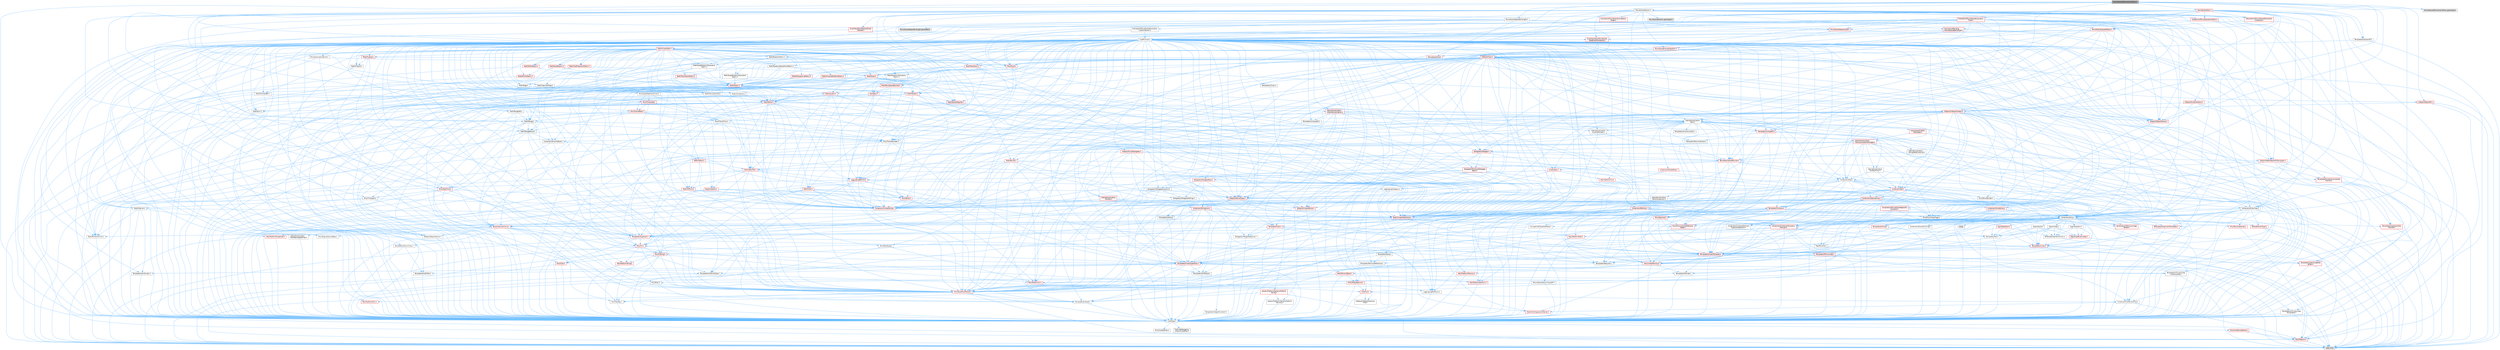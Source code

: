 digraph "MovieScene3DConstraintTrack.h"
{
 // INTERACTIVE_SVG=YES
 // LATEX_PDF_SIZE
  bgcolor="transparent";
  edge [fontname=Helvetica,fontsize=10,labelfontname=Helvetica,labelfontsize=10];
  node [fontname=Helvetica,fontsize=10,shape=box,height=0.2,width=0.4];
  Node1 [id="Node000001",label="MovieScene3DConstraintTrack.h",height=0.2,width=0.4,color="gray40", fillcolor="grey60", style="filled", fontcolor="black",tooltip=" "];
  Node1 -> Node2 [id="edge1_Node000001_Node000002",color="steelblue1",style="solid",tooltip=" "];
  Node2 [id="Node000002",label="Containers/Array.h",height=0.2,width=0.4,color="grey40", fillcolor="white", style="filled",URL="$df/dd0/Array_8h.html",tooltip=" "];
  Node2 -> Node3 [id="edge2_Node000002_Node000003",color="steelblue1",style="solid",tooltip=" "];
  Node3 [id="Node000003",label="CoreTypes.h",height=0.2,width=0.4,color="grey40", fillcolor="white", style="filled",URL="$dc/dec/CoreTypes_8h.html",tooltip=" "];
  Node3 -> Node4 [id="edge3_Node000003_Node000004",color="steelblue1",style="solid",tooltip=" "];
  Node4 [id="Node000004",label="HAL/Platform.h",height=0.2,width=0.4,color="red", fillcolor="#FFF0F0", style="filled",URL="$d9/dd0/Platform_8h.html",tooltip=" "];
  Node4 -> Node7 [id="edge4_Node000004_Node000007",color="steelblue1",style="solid",tooltip=" "];
  Node7 [id="Node000007",label="type_traits",height=0.2,width=0.4,color="grey60", fillcolor="#E0E0E0", style="filled",tooltip=" "];
  Node3 -> Node14 [id="edge5_Node000003_Node000014",color="steelblue1",style="solid",tooltip=" "];
  Node14 [id="Node000014",label="ProfilingDebugging\l/UMemoryDefines.h",height=0.2,width=0.4,color="grey40", fillcolor="white", style="filled",URL="$d2/da2/UMemoryDefines_8h.html",tooltip=" "];
  Node3 -> Node15 [id="edge6_Node000003_Node000015",color="steelblue1",style="solid",tooltip=" "];
  Node15 [id="Node000015",label="Misc/CoreMiscDefines.h",height=0.2,width=0.4,color="red", fillcolor="#FFF0F0", style="filled",URL="$da/d38/CoreMiscDefines_8h.html",tooltip=" "];
  Node15 -> Node4 [id="edge7_Node000015_Node000004",color="steelblue1",style="solid",tooltip=" "];
  Node3 -> Node16 [id="edge8_Node000003_Node000016",color="steelblue1",style="solid",tooltip=" "];
  Node16 [id="Node000016",label="Misc/CoreDefines.h",height=0.2,width=0.4,color="grey40", fillcolor="white", style="filled",URL="$d3/dd2/CoreDefines_8h.html",tooltip=" "];
  Node2 -> Node17 [id="edge9_Node000002_Node000017",color="steelblue1",style="solid",tooltip=" "];
  Node17 [id="Node000017",label="Misc/AssertionMacros.h",height=0.2,width=0.4,color="red", fillcolor="#FFF0F0", style="filled",URL="$d0/dfa/AssertionMacros_8h.html",tooltip=" "];
  Node17 -> Node3 [id="edge10_Node000017_Node000003",color="steelblue1",style="solid",tooltip=" "];
  Node17 -> Node4 [id="edge11_Node000017_Node000004",color="steelblue1",style="solid",tooltip=" "];
  Node17 -> Node18 [id="edge12_Node000017_Node000018",color="steelblue1",style="solid",tooltip=" "];
  Node18 [id="Node000018",label="HAL/PlatformMisc.h",height=0.2,width=0.4,color="red", fillcolor="#FFF0F0", style="filled",URL="$d0/df5/PlatformMisc_8h.html",tooltip=" "];
  Node18 -> Node3 [id="edge13_Node000018_Node000003",color="steelblue1",style="solid",tooltip=" "];
  Node17 -> Node54 [id="edge14_Node000017_Node000054",color="steelblue1",style="solid",tooltip=" "];
  Node54 [id="Node000054",label="Templates/EnableIf.h",height=0.2,width=0.4,color="grey40", fillcolor="white", style="filled",URL="$d7/d60/EnableIf_8h.html",tooltip=" "];
  Node54 -> Node3 [id="edge15_Node000054_Node000003",color="steelblue1",style="solid",tooltip=" "];
  Node17 -> Node60 [id="edge16_Node000017_Node000060",color="steelblue1",style="solid",tooltip=" "];
  Node60 [id="Node000060",label="Misc/VarArgs.h",height=0.2,width=0.4,color="grey40", fillcolor="white", style="filled",URL="$d5/d6f/VarArgs_8h.html",tooltip=" "];
  Node60 -> Node3 [id="edge17_Node000060_Node000003",color="steelblue1",style="solid",tooltip=" "];
  Node2 -> Node68 [id="edge18_Node000002_Node000068",color="steelblue1",style="solid",tooltip=" "];
  Node68 [id="Node000068",label="Misc/IntrusiveUnsetOptional\lState.h",height=0.2,width=0.4,color="red", fillcolor="#FFF0F0", style="filled",URL="$d2/d0a/IntrusiveUnsetOptionalState_8h.html",tooltip=" "];
  Node2 -> Node70 [id="edge19_Node000002_Node000070",color="steelblue1",style="solid",tooltip=" "];
  Node70 [id="Node000070",label="Misc/ReverseIterate.h",height=0.2,width=0.4,color="red", fillcolor="#FFF0F0", style="filled",URL="$db/de3/ReverseIterate_8h.html",tooltip=" "];
  Node70 -> Node4 [id="edge20_Node000070_Node000004",color="steelblue1",style="solid",tooltip=" "];
  Node2 -> Node72 [id="edge21_Node000002_Node000072",color="steelblue1",style="solid",tooltip=" "];
  Node72 [id="Node000072",label="HAL/UnrealMemory.h",height=0.2,width=0.4,color="red", fillcolor="#FFF0F0", style="filled",URL="$d9/d96/UnrealMemory_8h.html",tooltip=" "];
  Node72 -> Node3 [id="edge22_Node000072_Node000003",color="steelblue1",style="solid",tooltip=" "];
  Node72 -> Node76 [id="edge23_Node000072_Node000076",color="steelblue1",style="solid",tooltip=" "];
  Node76 [id="Node000076",label="HAL/MemoryBase.h",height=0.2,width=0.4,color="red", fillcolor="#FFF0F0", style="filled",URL="$d6/d9f/MemoryBase_8h.html",tooltip=" "];
  Node76 -> Node3 [id="edge24_Node000076_Node000003",color="steelblue1",style="solid",tooltip=" "];
  Node76 -> Node47 [id="edge25_Node000076_Node000047",color="steelblue1",style="solid",tooltip=" "];
  Node47 [id="Node000047",label="HAL/PlatformAtomics.h",height=0.2,width=0.4,color="red", fillcolor="#FFF0F0", style="filled",URL="$d3/d36/PlatformAtomics_8h.html",tooltip=" "];
  Node47 -> Node3 [id="edge26_Node000047_Node000003",color="steelblue1",style="solid",tooltip=" "];
  Node76 -> Node30 [id="edge27_Node000076_Node000030",color="steelblue1",style="solid",tooltip=" "];
  Node30 [id="Node000030",label="HAL/PlatformCrt.h",height=0.2,width=0.4,color="red", fillcolor="#FFF0F0", style="filled",URL="$d8/d75/PlatformCrt_8h.html",tooltip=" "];
  Node76 -> Node77 [id="edge28_Node000076_Node000077",color="steelblue1",style="solid",tooltip=" "];
  Node77 [id="Node000077",label="Misc/Exec.h",height=0.2,width=0.4,color="grey40", fillcolor="white", style="filled",URL="$de/ddb/Exec_8h.html",tooltip=" "];
  Node77 -> Node3 [id="edge29_Node000077_Node000003",color="steelblue1",style="solid",tooltip=" "];
  Node77 -> Node17 [id="edge30_Node000077_Node000017",color="steelblue1",style="solid",tooltip=" "];
  Node76 -> Node78 [id="edge31_Node000076_Node000078",color="steelblue1",style="solid",tooltip=" "];
  Node78 [id="Node000078",label="Misc/OutputDevice.h",height=0.2,width=0.4,color="red", fillcolor="#FFF0F0", style="filled",URL="$d7/d32/OutputDevice_8h.html",tooltip=" "];
  Node78 -> Node25 [id="edge32_Node000078_Node000025",color="steelblue1",style="solid",tooltip=" "];
  Node25 [id="Node000025",label="CoreFwd.h",height=0.2,width=0.4,color="red", fillcolor="#FFF0F0", style="filled",URL="$d1/d1e/CoreFwd_8h.html",tooltip=" "];
  Node25 -> Node3 [id="edge33_Node000025_Node000003",color="steelblue1",style="solid",tooltip=" "];
  Node25 -> Node26 [id="edge34_Node000025_Node000026",color="steelblue1",style="solid",tooltip=" "];
  Node26 [id="Node000026",label="Containers/ContainersFwd.h",height=0.2,width=0.4,color="grey40", fillcolor="white", style="filled",URL="$d4/d0a/ContainersFwd_8h.html",tooltip=" "];
  Node26 -> Node4 [id="edge35_Node000026_Node000004",color="steelblue1",style="solid",tooltip=" "];
  Node26 -> Node3 [id="edge36_Node000026_Node000003",color="steelblue1",style="solid",tooltip=" "];
  Node26 -> Node23 [id="edge37_Node000026_Node000023",color="steelblue1",style="solid",tooltip=" "];
  Node23 [id="Node000023",label="Traits/IsContiguousContainer.h",height=0.2,width=0.4,color="red", fillcolor="#FFF0F0", style="filled",URL="$d5/d3c/IsContiguousContainer_8h.html",tooltip=" "];
  Node23 -> Node3 [id="edge38_Node000023_Node000003",color="steelblue1",style="solid",tooltip=" "];
  Node25 -> Node28 [id="edge39_Node000025_Node000028",color="steelblue1",style="solid",tooltip=" "];
  Node28 [id="Node000028",label="UObject/UObjectHierarchy\lFwd.h",height=0.2,width=0.4,color="grey40", fillcolor="white", style="filled",URL="$d3/d13/UObjectHierarchyFwd_8h.html",tooltip=" "];
  Node78 -> Node3 [id="edge40_Node000078_Node000003",color="steelblue1",style="solid",tooltip=" "];
  Node78 -> Node79 [id="edge41_Node000078_Node000079",color="steelblue1",style="solid",tooltip=" "];
  Node79 [id="Node000079",label="Logging/LogVerbosity.h",height=0.2,width=0.4,color="grey40", fillcolor="white", style="filled",URL="$d2/d8f/LogVerbosity_8h.html",tooltip=" "];
  Node79 -> Node3 [id="edge42_Node000079_Node000003",color="steelblue1",style="solid",tooltip=" "];
  Node78 -> Node60 [id="edge43_Node000078_Node000060",color="steelblue1",style="solid",tooltip=" "];
  Node72 -> Node89 [id="edge44_Node000072_Node000089",color="steelblue1",style="solid",tooltip=" "];
  Node89 [id="Node000089",label="HAL/PlatformMemory.h",height=0.2,width=0.4,color="red", fillcolor="#FFF0F0", style="filled",URL="$de/d68/PlatformMemory_8h.html",tooltip=" "];
  Node89 -> Node3 [id="edge45_Node000089_Node000003",color="steelblue1",style="solid",tooltip=" "];
  Node72 -> Node92 [id="edge46_Node000072_Node000092",color="steelblue1",style="solid",tooltip=" "];
  Node92 [id="Node000092",label="Templates/IsPointer.h",height=0.2,width=0.4,color="grey40", fillcolor="white", style="filled",URL="$d7/d05/IsPointer_8h.html",tooltip=" "];
  Node92 -> Node3 [id="edge47_Node000092_Node000003",color="steelblue1",style="solid",tooltip=" "];
  Node2 -> Node93 [id="edge48_Node000002_Node000093",color="steelblue1",style="solid",tooltip=" "];
  Node93 [id="Node000093",label="Templates/UnrealTypeTraits.h",height=0.2,width=0.4,color="red", fillcolor="#FFF0F0", style="filled",URL="$d2/d2d/UnrealTypeTraits_8h.html",tooltip=" "];
  Node93 -> Node3 [id="edge49_Node000093_Node000003",color="steelblue1",style="solid",tooltip=" "];
  Node93 -> Node92 [id="edge50_Node000093_Node000092",color="steelblue1",style="solid",tooltip=" "];
  Node93 -> Node17 [id="edge51_Node000093_Node000017",color="steelblue1",style="solid",tooltip=" "];
  Node93 -> Node85 [id="edge52_Node000093_Node000085",color="steelblue1",style="solid",tooltip=" "];
  Node85 [id="Node000085",label="Templates/AndOrNot.h",height=0.2,width=0.4,color="grey40", fillcolor="white", style="filled",URL="$db/d0a/AndOrNot_8h.html",tooltip=" "];
  Node85 -> Node3 [id="edge53_Node000085_Node000003",color="steelblue1",style="solid",tooltip=" "];
  Node93 -> Node54 [id="edge54_Node000093_Node000054",color="steelblue1",style="solid",tooltip=" "];
  Node93 -> Node94 [id="edge55_Node000093_Node000094",color="steelblue1",style="solid",tooltip=" "];
  Node94 [id="Node000094",label="Templates/IsArithmetic.h",height=0.2,width=0.4,color="grey40", fillcolor="white", style="filled",URL="$d2/d5d/IsArithmetic_8h.html",tooltip=" "];
  Node94 -> Node3 [id="edge56_Node000094_Node000003",color="steelblue1",style="solid",tooltip=" "];
  Node93 -> Node96 [id="edge57_Node000093_Node000096",color="steelblue1",style="solid",tooltip=" "];
  Node96 [id="Node000096",label="Templates/IsPODType.h",height=0.2,width=0.4,color="grey40", fillcolor="white", style="filled",URL="$d7/db1/IsPODType_8h.html",tooltip=" "];
  Node96 -> Node3 [id="edge58_Node000096_Node000003",color="steelblue1",style="solid",tooltip=" "];
  Node93 -> Node97 [id="edge59_Node000093_Node000097",color="steelblue1",style="solid",tooltip=" "];
  Node97 [id="Node000097",label="Templates/IsUECoreType.h",height=0.2,width=0.4,color="grey40", fillcolor="white", style="filled",URL="$d1/db8/IsUECoreType_8h.html",tooltip=" "];
  Node97 -> Node3 [id="edge60_Node000097_Node000003",color="steelblue1",style="solid",tooltip=" "];
  Node97 -> Node7 [id="edge61_Node000097_Node000007",color="steelblue1",style="solid",tooltip=" "];
  Node93 -> Node86 [id="edge62_Node000093_Node000086",color="steelblue1",style="solid",tooltip=" "];
  Node86 [id="Node000086",label="Templates/IsTriviallyCopy\lConstructible.h",height=0.2,width=0.4,color="grey40", fillcolor="white", style="filled",URL="$d3/d78/IsTriviallyCopyConstructible_8h.html",tooltip=" "];
  Node86 -> Node3 [id="edge63_Node000086_Node000003",color="steelblue1",style="solid",tooltip=" "];
  Node86 -> Node7 [id="edge64_Node000086_Node000007",color="steelblue1",style="solid",tooltip=" "];
  Node2 -> Node98 [id="edge65_Node000002_Node000098",color="steelblue1",style="solid",tooltip=" "];
  Node98 [id="Node000098",label="Templates/UnrealTemplate.h",height=0.2,width=0.4,color="red", fillcolor="#FFF0F0", style="filled",URL="$d4/d24/UnrealTemplate_8h.html",tooltip=" "];
  Node98 -> Node3 [id="edge66_Node000098_Node000003",color="steelblue1",style="solid",tooltip=" "];
  Node98 -> Node92 [id="edge67_Node000098_Node000092",color="steelblue1",style="solid",tooltip=" "];
  Node98 -> Node72 [id="edge68_Node000098_Node000072",color="steelblue1",style="solid",tooltip=" "];
  Node98 -> Node93 [id="edge69_Node000098_Node000093",color="steelblue1",style="solid",tooltip=" "];
  Node98 -> Node101 [id="edge70_Node000098_Node000101",color="steelblue1",style="solid",tooltip=" "];
  Node101 [id="Node000101",label="Templates/RemoveReference.h",height=0.2,width=0.4,color="grey40", fillcolor="white", style="filled",URL="$da/dbe/RemoveReference_8h.html",tooltip=" "];
  Node101 -> Node3 [id="edge71_Node000101_Node000003",color="steelblue1",style="solid",tooltip=" "];
  Node98 -> Node62 [id="edge72_Node000098_Node000062",color="steelblue1",style="solid",tooltip=" "];
  Node62 [id="Node000062",label="Templates/Requires.h",height=0.2,width=0.4,color="grey40", fillcolor="white", style="filled",URL="$dc/d96/Requires_8h.html",tooltip=" "];
  Node62 -> Node54 [id="edge73_Node000062_Node000054",color="steelblue1",style="solid",tooltip=" "];
  Node62 -> Node7 [id="edge74_Node000062_Node000007",color="steelblue1",style="solid",tooltip=" "];
  Node98 -> Node102 [id="edge75_Node000098_Node000102",color="steelblue1",style="solid",tooltip=" "];
  Node102 [id="Node000102",label="Templates/TypeCompatible\lBytes.h",height=0.2,width=0.4,color="red", fillcolor="#FFF0F0", style="filled",URL="$df/d0a/TypeCompatibleBytes_8h.html",tooltip=" "];
  Node102 -> Node3 [id="edge76_Node000102_Node000003",color="steelblue1",style="solid",tooltip=" "];
  Node102 -> Node7 [id="edge77_Node000102_Node000007",color="steelblue1",style="solid",tooltip=" "];
  Node98 -> Node23 [id="edge78_Node000098_Node000023",color="steelblue1",style="solid",tooltip=" "];
  Node98 -> Node7 [id="edge79_Node000098_Node000007",color="steelblue1",style="solid",tooltip=" "];
  Node2 -> Node104 [id="edge80_Node000002_Node000104",color="steelblue1",style="solid",tooltip=" "];
  Node104 [id="Node000104",label="Containers/AllowShrinking.h",height=0.2,width=0.4,color="grey40", fillcolor="white", style="filled",URL="$d7/d1a/AllowShrinking_8h.html",tooltip=" "];
  Node104 -> Node3 [id="edge81_Node000104_Node000003",color="steelblue1",style="solid",tooltip=" "];
  Node2 -> Node105 [id="edge82_Node000002_Node000105",color="steelblue1",style="solid",tooltip=" "];
  Node105 [id="Node000105",label="Containers/ContainerAllocation\lPolicies.h",height=0.2,width=0.4,color="red", fillcolor="#FFF0F0", style="filled",URL="$d7/dff/ContainerAllocationPolicies_8h.html",tooltip=" "];
  Node105 -> Node3 [id="edge83_Node000105_Node000003",color="steelblue1",style="solid",tooltip=" "];
  Node105 -> Node105 [id="edge84_Node000105_Node000105",color="steelblue1",style="solid",tooltip=" "];
  Node105 -> Node107 [id="edge85_Node000105_Node000107",color="steelblue1",style="solid",tooltip=" "];
  Node107 [id="Node000107",label="HAL/PlatformMath.h",height=0.2,width=0.4,color="red", fillcolor="#FFF0F0", style="filled",URL="$dc/d53/PlatformMath_8h.html",tooltip=" "];
  Node107 -> Node3 [id="edge86_Node000107_Node000003",color="steelblue1",style="solid",tooltip=" "];
  Node105 -> Node72 [id="edge87_Node000105_Node000072",color="steelblue1",style="solid",tooltip=" "];
  Node105 -> Node40 [id="edge88_Node000105_Node000040",color="steelblue1",style="solid",tooltip=" "];
  Node40 [id="Node000040",label="Math/NumericLimits.h",height=0.2,width=0.4,color="grey40", fillcolor="white", style="filled",URL="$df/d1b/NumericLimits_8h.html",tooltip=" "];
  Node40 -> Node3 [id="edge89_Node000040_Node000003",color="steelblue1",style="solid",tooltip=" "];
  Node105 -> Node17 [id="edge90_Node000105_Node000017",color="steelblue1",style="solid",tooltip=" "];
  Node105 -> Node116 [id="edge91_Node000105_Node000116",color="steelblue1",style="solid",tooltip=" "];
  Node116 [id="Node000116",label="Templates/MemoryOps.h",height=0.2,width=0.4,color="red", fillcolor="#FFF0F0", style="filled",URL="$db/dea/MemoryOps_8h.html",tooltip=" "];
  Node116 -> Node3 [id="edge92_Node000116_Node000003",color="steelblue1",style="solid",tooltip=" "];
  Node116 -> Node72 [id="edge93_Node000116_Node000072",color="steelblue1",style="solid",tooltip=" "];
  Node116 -> Node87 [id="edge94_Node000116_Node000087",color="steelblue1",style="solid",tooltip=" "];
  Node87 [id="Node000087",label="Templates/IsTriviallyCopy\lAssignable.h",height=0.2,width=0.4,color="grey40", fillcolor="white", style="filled",URL="$d2/df2/IsTriviallyCopyAssignable_8h.html",tooltip=" "];
  Node87 -> Node3 [id="edge95_Node000087_Node000003",color="steelblue1",style="solid",tooltip=" "];
  Node87 -> Node7 [id="edge96_Node000087_Node000007",color="steelblue1",style="solid",tooltip=" "];
  Node116 -> Node86 [id="edge97_Node000116_Node000086",color="steelblue1",style="solid",tooltip=" "];
  Node116 -> Node62 [id="edge98_Node000116_Node000062",color="steelblue1",style="solid",tooltip=" "];
  Node116 -> Node93 [id="edge99_Node000116_Node000093",color="steelblue1",style="solid",tooltip=" "];
  Node116 -> Node7 [id="edge100_Node000116_Node000007",color="steelblue1",style="solid",tooltip=" "];
  Node105 -> Node102 [id="edge101_Node000105_Node000102",color="steelblue1",style="solid",tooltip=" "];
  Node105 -> Node7 [id="edge102_Node000105_Node000007",color="steelblue1",style="solid",tooltip=" "];
  Node2 -> Node117 [id="edge103_Node000002_Node000117",color="steelblue1",style="solid",tooltip=" "];
  Node117 [id="Node000117",label="Containers/ContainerElement\lTypeCompatibility.h",height=0.2,width=0.4,color="grey40", fillcolor="white", style="filled",URL="$df/ddf/ContainerElementTypeCompatibility_8h.html",tooltip=" "];
  Node117 -> Node3 [id="edge104_Node000117_Node000003",color="steelblue1",style="solid",tooltip=" "];
  Node117 -> Node93 [id="edge105_Node000117_Node000093",color="steelblue1",style="solid",tooltip=" "];
  Node2 -> Node118 [id="edge106_Node000002_Node000118",color="steelblue1",style="solid",tooltip=" "];
  Node118 [id="Node000118",label="Serialization/Archive.h",height=0.2,width=0.4,color="red", fillcolor="#FFF0F0", style="filled",URL="$d7/d3b/Archive_8h.html",tooltip=" "];
  Node118 -> Node25 [id="edge107_Node000118_Node000025",color="steelblue1",style="solid",tooltip=" "];
  Node118 -> Node3 [id="edge108_Node000118_Node000003",color="steelblue1",style="solid",tooltip=" "];
  Node118 -> Node119 [id="edge109_Node000118_Node000119",color="steelblue1",style="solid",tooltip=" "];
  Node119 [id="Node000119",label="HAL/PlatformProperties.h",height=0.2,width=0.4,color="red", fillcolor="#FFF0F0", style="filled",URL="$d9/db0/PlatformProperties_8h.html",tooltip=" "];
  Node119 -> Node3 [id="edge110_Node000119_Node000003",color="steelblue1",style="solid",tooltip=" "];
  Node118 -> Node122 [id="edge111_Node000118_Node000122",color="steelblue1",style="solid",tooltip=" "];
  Node122 [id="Node000122",label="Internationalization\l/TextNamespaceFwd.h",height=0.2,width=0.4,color="grey40", fillcolor="white", style="filled",URL="$d8/d97/TextNamespaceFwd_8h.html",tooltip=" "];
  Node122 -> Node3 [id="edge112_Node000122_Node000003",color="steelblue1",style="solid",tooltip=" "];
  Node118 -> Node17 [id="edge113_Node000118_Node000017",color="steelblue1",style="solid",tooltip=" "];
  Node118 -> Node123 [id="edge114_Node000118_Node000123",color="steelblue1",style="solid",tooltip=" "];
  Node123 [id="Node000123",label="Misc/EngineVersionBase.h",height=0.2,width=0.4,color="grey40", fillcolor="white", style="filled",URL="$d5/d2b/EngineVersionBase_8h.html",tooltip=" "];
  Node123 -> Node3 [id="edge115_Node000123_Node000003",color="steelblue1",style="solid",tooltip=" "];
  Node118 -> Node60 [id="edge116_Node000118_Node000060",color="steelblue1",style="solid",tooltip=" "];
  Node118 -> Node54 [id="edge117_Node000118_Node000054",color="steelblue1",style="solid",tooltip=" "];
  Node118 -> Node126 [id="edge118_Node000118_Node000126",color="steelblue1",style="solid",tooltip=" "];
  Node126 [id="Node000126",label="Templates/IsEnumClass.h",height=0.2,width=0.4,color="grey40", fillcolor="white", style="filled",URL="$d7/d15/IsEnumClass_8h.html",tooltip=" "];
  Node126 -> Node3 [id="edge119_Node000126_Node000003",color="steelblue1",style="solid",tooltip=" "];
  Node126 -> Node85 [id="edge120_Node000126_Node000085",color="steelblue1",style="solid",tooltip=" "];
  Node118 -> Node98 [id="edge121_Node000118_Node000098",color="steelblue1",style="solid",tooltip=" "];
  Node118 -> Node127 [id="edge122_Node000118_Node000127",color="steelblue1",style="solid",tooltip=" "];
  Node127 [id="Node000127",label="UObject/ObjectVersion.h",height=0.2,width=0.4,color="grey40", fillcolor="white", style="filled",URL="$da/d63/ObjectVersion_8h.html",tooltip=" "];
  Node127 -> Node3 [id="edge123_Node000127_Node000003",color="steelblue1",style="solid",tooltip=" "];
  Node2 -> Node128 [id="edge124_Node000002_Node000128",color="steelblue1",style="solid",tooltip=" "];
  Node128 [id="Node000128",label="Serialization/MemoryImage\lWriter.h",height=0.2,width=0.4,color="red", fillcolor="#FFF0F0", style="filled",URL="$d0/d08/MemoryImageWriter_8h.html",tooltip=" "];
  Node128 -> Node3 [id="edge125_Node000128_Node000003",color="steelblue1",style="solid",tooltip=" "];
  Node2 -> Node142 [id="edge126_Node000002_Node000142",color="steelblue1",style="solid",tooltip=" "];
  Node142 [id="Node000142",label="Algo/Heapify.h",height=0.2,width=0.4,color="grey40", fillcolor="white", style="filled",URL="$d0/d2a/Heapify_8h.html",tooltip=" "];
  Node142 -> Node143 [id="edge127_Node000142_Node000143",color="steelblue1",style="solid",tooltip=" "];
  Node143 [id="Node000143",label="Algo/Impl/BinaryHeap.h",height=0.2,width=0.4,color="red", fillcolor="#FFF0F0", style="filled",URL="$d7/da3/Algo_2Impl_2BinaryHeap_8h.html",tooltip=" "];
  Node143 -> Node144 [id="edge128_Node000143_Node000144",color="steelblue1",style="solid",tooltip=" "];
  Node144 [id="Node000144",label="Templates/Invoke.h",height=0.2,width=0.4,color="red", fillcolor="#FFF0F0", style="filled",URL="$d7/deb/Invoke_8h.html",tooltip=" "];
  Node144 -> Node3 [id="edge129_Node000144_Node000003",color="steelblue1",style="solid",tooltip=" "];
  Node144 -> Node98 [id="edge130_Node000144_Node000098",color="steelblue1",style="solid",tooltip=" "];
  Node144 -> Node7 [id="edge131_Node000144_Node000007",color="steelblue1",style="solid",tooltip=" "];
  Node143 -> Node7 [id="edge132_Node000143_Node000007",color="steelblue1",style="solid",tooltip=" "];
  Node142 -> Node148 [id="edge133_Node000142_Node000148",color="steelblue1",style="solid",tooltip=" "];
  Node148 [id="Node000148",label="Templates/IdentityFunctor.h",height=0.2,width=0.4,color="grey40", fillcolor="white", style="filled",URL="$d7/d2e/IdentityFunctor_8h.html",tooltip=" "];
  Node148 -> Node4 [id="edge134_Node000148_Node000004",color="steelblue1",style="solid",tooltip=" "];
  Node142 -> Node144 [id="edge135_Node000142_Node000144",color="steelblue1",style="solid",tooltip=" "];
  Node142 -> Node149 [id="edge136_Node000142_Node000149",color="steelblue1",style="solid",tooltip=" "];
  Node149 [id="Node000149",label="Templates/Less.h",height=0.2,width=0.4,color="grey40", fillcolor="white", style="filled",URL="$de/dc8/Less_8h.html",tooltip=" "];
  Node149 -> Node3 [id="edge137_Node000149_Node000003",color="steelblue1",style="solid",tooltip=" "];
  Node149 -> Node98 [id="edge138_Node000149_Node000098",color="steelblue1",style="solid",tooltip=" "];
  Node142 -> Node98 [id="edge139_Node000142_Node000098",color="steelblue1",style="solid",tooltip=" "];
  Node2 -> Node150 [id="edge140_Node000002_Node000150",color="steelblue1",style="solid",tooltip=" "];
  Node150 [id="Node000150",label="Algo/HeapSort.h",height=0.2,width=0.4,color="grey40", fillcolor="white", style="filled",URL="$d3/d92/HeapSort_8h.html",tooltip=" "];
  Node150 -> Node143 [id="edge141_Node000150_Node000143",color="steelblue1",style="solid",tooltip=" "];
  Node150 -> Node148 [id="edge142_Node000150_Node000148",color="steelblue1",style="solid",tooltip=" "];
  Node150 -> Node149 [id="edge143_Node000150_Node000149",color="steelblue1",style="solid",tooltip=" "];
  Node150 -> Node98 [id="edge144_Node000150_Node000098",color="steelblue1",style="solid",tooltip=" "];
  Node2 -> Node151 [id="edge145_Node000002_Node000151",color="steelblue1",style="solid",tooltip=" "];
  Node151 [id="Node000151",label="Algo/IsHeap.h",height=0.2,width=0.4,color="grey40", fillcolor="white", style="filled",URL="$de/d32/IsHeap_8h.html",tooltip=" "];
  Node151 -> Node143 [id="edge146_Node000151_Node000143",color="steelblue1",style="solid",tooltip=" "];
  Node151 -> Node148 [id="edge147_Node000151_Node000148",color="steelblue1",style="solid",tooltip=" "];
  Node151 -> Node144 [id="edge148_Node000151_Node000144",color="steelblue1",style="solid",tooltip=" "];
  Node151 -> Node149 [id="edge149_Node000151_Node000149",color="steelblue1",style="solid",tooltip=" "];
  Node151 -> Node98 [id="edge150_Node000151_Node000098",color="steelblue1",style="solid",tooltip=" "];
  Node2 -> Node143 [id="edge151_Node000002_Node000143",color="steelblue1",style="solid",tooltip=" "];
  Node2 -> Node152 [id="edge152_Node000002_Node000152",color="steelblue1",style="solid",tooltip=" "];
  Node152 [id="Node000152",label="Algo/StableSort.h",height=0.2,width=0.4,color="red", fillcolor="#FFF0F0", style="filled",URL="$d7/d3c/StableSort_8h.html",tooltip=" "];
  Node152 -> Node148 [id="edge153_Node000152_Node000148",color="steelblue1",style="solid",tooltip=" "];
  Node152 -> Node144 [id="edge154_Node000152_Node000144",color="steelblue1",style="solid",tooltip=" "];
  Node152 -> Node149 [id="edge155_Node000152_Node000149",color="steelblue1",style="solid",tooltip=" "];
  Node152 -> Node98 [id="edge156_Node000152_Node000098",color="steelblue1",style="solid",tooltip=" "];
  Node2 -> Node155 [id="edge157_Node000002_Node000155",color="steelblue1",style="solid",tooltip=" "];
  Node155 [id="Node000155",label="Concepts/GetTypeHashable.h",height=0.2,width=0.4,color="grey40", fillcolor="white", style="filled",URL="$d3/da2/GetTypeHashable_8h.html",tooltip=" "];
  Node155 -> Node3 [id="edge158_Node000155_Node000003",color="steelblue1",style="solid",tooltip=" "];
  Node155 -> Node133 [id="edge159_Node000155_Node000133",color="steelblue1",style="solid",tooltip=" "];
  Node133 [id="Node000133",label="Templates/TypeHash.h",height=0.2,width=0.4,color="red", fillcolor="#FFF0F0", style="filled",URL="$d1/d62/TypeHash_8h.html",tooltip=" "];
  Node133 -> Node3 [id="edge160_Node000133_Node000003",color="steelblue1",style="solid",tooltip=" "];
  Node133 -> Node62 [id="edge161_Node000133_Node000062",color="steelblue1",style="solid",tooltip=" "];
  Node133 -> Node134 [id="edge162_Node000133_Node000134",color="steelblue1",style="solid",tooltip=" "];
  Node134 [id="Node000134",label="Misc/Crc.h",height=0.2,width=0.4,color="red", fillcolor="#FFF0F0", style="filled",URL="$d4/dd2/Crc_8h.html",tooltip=" "];
  Node134 -> Node3 [id="edge163_Node000134_Node000003",color="steelblue1",style="solid",tooltip=" "];
  Node134 -> Node74 [id="edge164_Node000134_Node000074",color="steelblue1",style="solid",tooltip=" "];
  Node74 [id="Node000074",label="HAL/PlatformString.h",height=0.2,width=0.4,color="red", fillcolor="#FFF0F0", style="filled",URL="$db/db5/PlatformString_8h.html",tooltip=" "];
  Node74 -> Node3 [id="edge165_Node000074_Node000003",color="steelblue1",style="solid",tooltip=" "];
  Node134 -> Node17 [id="edge166_Node000134_Node000017",color="steelblue1",style="solid",tooltip=" "];
  Node134 -> Node135 [id="edge167_Node000134_Node000135",color="steelblue1",style="solid",tooltip=" "];
  Node135 [id="Node000135",label="Misc/CString.h",height=0.2,width=0.4,color="red", fillcolor="#FFF0F0", style="filled",URL="$d2/d49/CString_8h.html",tooltip=" "];
  Node135 -> Node3 [id="edge168_Node000135_Node000003",color="steelblue1",style="solid",tooltip=" "];
  Node135 -> Node30 [id="edge169_Node000135_Node000030",color="steelblue1",style="solid",tooltip=" "];
  Node135 -> Node74 [id="edge170_Node000135_Node000074",color="steelblue1",style="solid",tooltip=" "];
  Node135 -> Node17 [id="edge171_Node000135_Node000017",color="steelblue1",style="solid",tooltip=" "];
  Node135 -> Node136 [id="edge172_Node000135_Node000136",color="steelblue1",style="solid",tooltip=" "];
  Node136 [id="Node000136",label="Misc/Char.h",height=0.2,width=0.4,color="red", fillcolor="#FFF0F0", style="filled",URL="$d0/d58/Char_8h.html",tooltip=" "];
  Node136 -> Node3 [id="edge173_Node000136_Node000003",color="steelblue1",style="solid",tooltip=" "];
  Node136 -> Node7 [id="edge174_Node000136_Node000007",color="steelblue1",style="solid",tooltip=" "];
  Node135 -> Node60 [id="edge175_Node000135_Node000060",color="steelblue1",style="solid",tooltip=" "];
  Node134 -> Node136 [id="edge176_Node000134_Node000136",color="steelblue1",style="solid",tooltip=" "];
  Node134 -> Node93 [id="edge177_Node000134_Node000093",color="steelblue1",style="solid",tooltip=" "];
  Node133 -> Node7 [id="edge178_Node000133_Node000007",color="steelblue1",style="solid",tooltip=" "];
  Node2 -> Node148 [id="edge179_Node000002_Node000148",color="steelblue1",style="solid",tooltip=" "];
  Node2 -> Node144 [id="edge180_Node000002_Node000144",color="steelblue1",style="solid",tooltip=" "];
  Node2 -> Node149 [id="edge181_Node000002_Node000149",color="steelblue1",style="solid",tooltip=" "];
  Node2 -> Node156 [id="edge182_Node000002_Node000156",color="steelblue1",style="solid",tooltip=" "];
  Node156 [id="Node000156",label="Templates/LosesQualifiers\lFromTo.h",height=0.2,width=0.4,color="red", fillcolor="#FFF0F0", style="filled",URL="$d2/db3/LosesQualifiersFromTo_8h.html",tooltip=" "];
  Node156 -> Node7 [id="edge183_Node000156_Node000007",color="steelblue1",style="solid",tooltip=" "];
  Node2 -> Node62 [id="edge184_Node000002_Node000062",color="steelblue1",style="solid",tooltip=" "];
  Node2 -> Node157 [id="edge185_Node000002_Node000157",color="steelblue1",style="solid",tooltip=" "];
  Node157 [id="Node000157",label="Templates/Sorting.h",height=0.2,width=0.4,color="red", fillcolor="#FFF0F0", style="filled",URL="$d3/d9e/Sorting_8h.html",tooltip=" "];
  Node157 -> Node3 [id="edge186_Node000157_Node000003",color="steelblue1",style="solid",tooltip=" "];
  Node157 -> Node107 [id="edge187_Node000157_Node000107",color="steelblue1",style="solid",tooltip=" "];
  Node157 -> Node149 [id="edge188_Node000157_Node000149",color="steelblue1",style="solid",tooltip=" "];
  Node2 -> Node161 [id="edge189_Node000002_Node000161",color="steelblue1",style="solid",tooltip=" "];
  Node161 [id="Node000161",label="Templates/AlignmentTemplates.h",height=0.2,width=0.4,color="red", fillcolor="#FFF0F0", style="filled",URL="$dd/d32/AlignmentTemplates_8h.html",tooltip=" "];
  Node161 -> Node3 [id="edge190_Node000161_Node000003",color="steelblue1",style="solid",tooltip=" "];
  Node161 -> Node92 [id="edge191_Node000161_Node000092",color="steelblue1",style="solid",tooltip=" "];
  Node2 -> Node21 [id="edge192_Node000002_Node000021",color="steelblue1",style="solid",tooltip=" "];
  Node21 [id="Node000021",label="Traits/ElementType.h",height=0.2,width=0.4,color="red", fillcolor="#FFF0F0", style="filled",URL="$d5/d4f/ElementType_8h.html",tooltip=" "];
  Node21 -> Node4 [id="edge193_Node000021_Node000004",color="steelblue1",style="solid",tooltip=" "];
  Node21 -> Node7 [id="edge194_Node000021_Node000007",color="steelblue1",style="solid",tooltip=" "];
  Node2 -> Node113 [id="edge195_Node000002_Node000113",color="steelblue1",style="solid",tooltip=" "];
  Node113 [id="Node000113",label="limits",height=0.2,width=0.4,color="grey60", fillcolor="#E0E0E0", style="filled",tooltip=" "];
  Node2 -> Node7 [id="edge196_Node000002_Node000007",color="steelblue1",style="solid",tooltip=" "];
  Node1 -> Node162 [id="edge197_Node000001_Node000162",color="steelblue1",style="solid",tooltip=" "];
  Node162 [id="Node000162",label="CoreMinimal.h",height=0.2,width=0.4,color="grey40", fillcolor="white", style="filled",URL="$d7/d67/CoreMinimal_8h.html",tooltip=" "];
  Node162 -> Node3 [id="edge198_Node000162_Node000003",color="steelblue1",style="solid",tooltip=" "];
  Node162 -> Node25 [id="edge199_Node000162_Node000025",color="steelblue1",style="solid",tooltip=" "];
  Node162 -> Node28 [id="edge200_Node000162_Node000028",color="steelblue1",style="solid",tooltip=" "];
  Node162 -> Node26 [id="edge201_Node000162_Node000026",color="steelblue1",style="solid",tooltip=" "];
  Node162 -> Node60 [id="edge202_Node000162_Node000060",color="steelblue1",style="solid",tooltip=" "];
  Node162 -> Node79 [id="edge203_Node000162_Node000079",color="steelblue1",style="solid",tooltip=" "];
  Node162 -> Node78 [id="edge204_Node000162_Node000078",color="steelblue1",style="solid",tooltip=" "];
  Node162 -> Node30 [id="edge205_Node000162_Node000030",color="steelblue1",style="solid",tooltip=" "];
  Node162 -> Node18 [id="edge206_Node000162_Node000018",color="steelblue1",style="solid",tooltip=" "];
  Node162 -> Node17 [id="edge207_Node000162_Node000017",color="steelblue1",style="solid",tooltip=" "];
  Node162 -> Node92 [id="edge208_Node000162_Node000092",color="steelblue1",style="solid",tooltip=" "];
  Node162 -> Node89 [id="edge209_Node000162_Node000089",color="steelblue1",style="solid",tooltip=" "];
  Node162 -> Node47 [id="edge210_Node000162_Node000047",color="steelblue1",style="solid",tooltip=" "];
  Node162 -> Node77 [id="edge211_Node000162_Node000077",color="steelblue1",style="solid",tooltip=" "];
  Node162 -> Node76 [id="edge212_Node000162_Node000076",color="steelblue1",style="solid",tooltip=" "];
  Node162 -> Node72 [id="edge213_Node000162_Node000072",color="steelblue1",style="solid",tooltip=" "];
  Node162 -> Node94 [id="edge214_Node000162_Node000094",color="steelblue1",style="solid",tooltip=" "];
  Node162 -> Node85 [id="edge215_Node000162_Node000085",color="steelblue1",style="solid",tooltip=" "];
  Node162 -> Node96 [id="edge216_Node000162_Node000096",color="steelblue1",style="solid",tooltip=" "];
  Node162 -> Node97 [id="edge217_Node000162_Node000097",color="steelblue1",style="solid",tooltip=" "];
  Node162 -> Node86 [id="edge218_Node000162_Node000086",color="steelblue1",style="solid",tooltip=" "];
  Node162 -> Node93 [id="edge219_Node000162_Node000093",color="steelblue1",style="solid",tooltip=" "];
  Node162 -> Node54 [id="edge220_Node000162_Node000054",color="steelblue1",style="solid",tooltip=" "];
  Node162 -> Node101 [id="edge221_Node000162_Node000101",color="steelblue1",style="solid",tooltip=" "];
  Node162 -> Node163 [id="edge222_Node000162_Node000163",color="steelblue1",style="solid",tooltip=" "];
  Node163 [id="Node000163",label="Templates/IntegralConstant.h",height=0.2,width=0.4,color="grey40", fillcolor="white", style="filled",URL="$db/d1b/IntegralConstant_8h.html",tooltip=" "];
  Node163 -> Node3 [id="edge223_Node000163_Node000003",color="steelblue1",style="solid",tooltip=" "];
  Node162 -> Node164 [id="edge224_Node000162_Node000164",color="steelblue1",style="solid",tooltip=" "];
  Node164 [id="Node000164",label="Templates/IsClass.h",height=0.2,width=0.4,color="grey40", fillcolor="white", style="filled",URL="$db/dcb/IsClass_8h.html",tooltip=" "];
  Node164 -> Node3 [id="edge225_Node000164_Node000003",color="steelblue1",style="solid",tooltip=" "];
  Node162 -> Node102 [id="edge226_Node000162_Node000102",color="steelblue1",style="solid",tooltip=" "];
  Node162 -> Node23 [id="edge227_Node000162_Node000023",color="steelblue1",style="solid",tooltip=" "];
  Node162 -> Node98 [id="edge228_Node000162_Node000098",color="steelblue1",style="solid",tooltip=" "];
  Node162 -> Node40 [id="edge229_Node000162_Node000040",color="steelblue1",style="solid",tooltip=" "];
  Node162 -> Node107 [id="edge230_Node000162_Node000107",color="steelblue1",style="solid",tooltip=" "];
  Node162 -> Node87 [id="edge231_Node000162_Node000087",color="steelblue1",style="solid",tooltip=" "];
  Node162 -> Node116 [id="edge232_Node000162_Node000116",color="steelblue1",style="solid",tooltip=" "];
  Node162 -> Node105 [id="edge233_Node000162_Node000105",color="steelblue1",style="solid",tooltip=" "];
  Node162 -> Node126 [id="edge234_Node000162_Node000126",color="steelblue1",style="solid",tooltip=" "];
  Node162 -> Node119 [id="edge235_Node000162_Node000119",color="steelblue1",style="solid",tooltip=" "];
  Node162 -> Node123 [id="edge236_Node000162_Node000123",color="steelblue1",style="solid",tooltip=" "];
  Node162 -> Node122 [id="edge237_Node000162_Node000122",color="steelblue1",style="solid",tooltip=" "];
  Node162 -> Node118 [id="edge238_Node000162_Node000118",color="steelblue1",style="solid",tooltip=" "];
  Node162 -> Node149 [id="edge239_Node000162_Node000149",color="steelblue1",style="solid",tooltip=" "];
  Node162 -> Node157 [id="edge240_Node000162_Node000157",color="steelblue1",style="solid",tooltip=" "];
  Node162 -> Node136 [id="edge241_Node000162_Node000136",color="steelblue1",style="solid",tooltip=" "];
  Node162 -> Node165 [id="edge242_Node000162_Node000165",color="steelblue1",style="solid",tooltip=" "];
  Node165 [id="Node000165",label="GenericPlatform/GenericPlatform\lStricmp.h",height=0.2,width=0.4,color="grey40", fillcolor="white", style="filled",URL="$d2/d86/GenericPlatformStricmp_8h.html",tooltip=" "];
  Node165 -> Node3 [id="edge243_Node000165_Node000003",color="steelblue1",style="solid",tooltip=" "];
  Node162 -> Node166 [id="edge244_Node000162_Node000166",color="steelblue1",style="solid",tooltip=" "];
  Node166 [id="Node000166",label="GenericPlatform/GenericPlatform\lString.h",height=0.2,width=0.4,color="red", fillcolor="#FFF0F0", style="filled",URL="$dd/d20/GenericPlatformString_8h.html",tooltip=" "];
  Node166 -> Node3 [id="edge245_Node000166_Node000003",color="steelblue1",style="solid",tooltip=" "];
  Node166 -> Node165 [id="edge246_Node000166_Node000165",color="steelblue1",style="solid",tooltip=" "];
  Node166 -> Node54 [id="edge247_Node000166_Node000054",color="steelblue1",style="solid",tooltip=" "];
  Node166 -> Node7 [id="edge248_Node000166_Node000007",color="steelblue1",style="solid",tooltip=" "];
  Node162 -> Node74 [id="edge249_Node000162_Node000074",color="steelblue1",style="solid",tooltip=" "];
  Node162 -> Node135 [id="edge250_Node000162_Node000135",color="steelblue1",style="solid",tooltip=" "];
  Node162 -> Node134 [id="edge251_Node000162_Node000134",color="steelblue1",style="solid",tooltip=" "];
  Node162 -> Node160 [id="edge252_Node000162_Node000160",color="steelblue1",style="solid",tooltip=" "];
  Node160 [id="Node000160",label="Math/UnrealMathUtility.h",height=0.2,width=0.4,color="red", fillcolor="#FFF0F0", style="filled",URL="$db/db8/UnrealMathUtility_8h.html",tooltip=" "];
  Node160 -> Node3 [id="edge253_Node000160_Node000003",color="steelblue1",style="solid",tooltip=" "];
  Node160 -> Node17 [id="edge254_Node000160_Node000017",color="steelblue1",style="solid",tooltip=" "];
  Node160 -> Node107 [id="edge255_Node000160_Node000107",color="steelblue1",style="solid",tooltip=" "];
  Node160 -> Node62 [id="edge256_Node000160_Node000062",color="steelblue1",style="solid",tooltip=" "];
  Node162 -> Node169 [id="edge257_Node000162_Node000169",color="steelblue1",style="solid",tooltip=" "];
  Node169 [id="Node000169",label="Containers/UnrealString.h",height=0.2,width=0.4,color="red", fillcolor="#FFF0F0", style="filled",URL="$d5/dba/UnrealString_8h.html",tooltip=" "];
  Node162 -> Node2 [id="edge258_Node000162_Node000002",color="steelblue1",style="solid",tooltip=" "];
  Node162 -> Node173 [id="edge259_Node000162_Node000173",color="steelblue1",style="solid",tooltip=" "];
  Node173 [id="Node000173",label="Misc/FrameNumber.h",height=0.2,width=0.4,color="grey40", fillcolor="white", style="filled",URL="$dd/dbd/FrameNumber_8h.html",tooltip=" "];
  Node173 -> Node3 [id="edge260_Node000173_Node000003",color="steelblue1",style="solid",tooltip=" "];
  Node173 -> Node40 [id="edge261_Node000173_Node000040",color="steelblue1",style="solid",tooltip=" "];
  Node173 -> Node160 [id="edge262_Node000173_Node000160",color="steelblue1",style="solid",tooltip=" "];
  Node173 -> Node54 [id="edge263_Node000173_Node000054",color="steelblue1",style="solid",tooltip=" "];
  Node173 -> Node93 [id="edge264_Node000173_Node000093",color="steelblue1",style="solid",tooltip=" "];
  Node162 -> Node174 [id="edge265_Node000162_Node000174",color="steelblue1",style="solid",tooltip=" "];
  Node174 [id="Node000174",label="Misc/Timespan.h",height=0.2,width=0.4,color="grey40", fillcolor="white", style="filled",URL="$da/dd9/Timespan_8h.html",tooltip=" "];
  Node174 -> Node3 [id="edge266_Node000174_Node000003",color="steelblue1",style="solid",tooltip=" "];
  Node174 -> Node175 [id="edge267_Node000174_Node000175",color="steelblue1",style="solid",tooltip=" "];
  Node175 [id="Node000175",label="Math/Interval.h",height=0.2,width=0.4,color="grey40", fillcolor="white", style="filled",URL="$d1/d55/Interval_8h.html",tooltip=" "];
  Node175 -> Node3 [id="edge268_Node000175_Node000003",color="steelblue1",style="solid",tooltip=" "];
  Node175 -> Node94 [id="edge269_Node000175_Node000094",color="steelblue1",style="solid",tooltip=" "];
  Node175 -> Node93 [id="edge270_Node000175_Node000093",color="steelblue1",style="solid",tooltip=" "];
  Node175 -> Node40 [id="edge271_Node000175_Node000040",color="steelblue1",style="solid",tooltip=" "];
  Node175 -> Node160 [id="edge272_Node000175_Node000160",color="steelblue1",style="solid",tooltip=" "];
  Node174 -> Node160 [id="edge273_Node000174_Node000160",color="steelblue1",style="solid",tooltip=" "];
  Node174 -> Node17 [id="edge274_Node000174_Node000017",color="steelblue1",style="solid",tooltip=" "];
  Node162 -> Node176 [id="edge275_Node000162_Node000176",color="steelblue1",style="solid",tooltip=" "];
  Node176 [id="Node000176",label="Containers/StringConv.h",height=0.2,width=0.4,color="red", fillcolor="#FFF0F0", style="filled",URL="$d3/ddf/StringConv_8h.html",tooltip=" "];
  Node176 -> Node3 [id="edge276_Node000176_Node000003",color="steelblue1",style="solid",tooltip=" "];
  Node176 -> Node17 [id="edge277_Node000176_Node000017",color="steelblue1",style="solid",tooltip=" "];
  Node176 -> Node105 [id="edge278_Node000176_Node000105",color="steelblue1",style="solid",tooltip=" "];
  Node176 -> Node2 [id="edge279_Node000176_Node000002",color="steelblue1",style="solid",tooltip=" "];
  Node176 -> Node135 [id="edge280_Node000176_Node000135",color="steelblue1",style="solid",tooltip=" "];
  Node176 -> Node177 [id="edge281_Node000176_Node000177",color="steelblue1",style="solid",tooltip=" "];
  Node177 [id="Node000177",label="Templates/IsArray.h",height=0.2,width=0.4,color="grey40", fillcolor="white", style="filled",URL="$d8/d8d/IsArray_8h.html",tooltip=" "];
  Node177 -> Node3 [id="edge282_Node000177_Node000003",color="steelblue1",style="solid",tooltip=" "];
  Node176 -> Node98 [id="edge283_Node000176_Node000098",color="steelblue1",style="solid",tooltip=" "];
  Node176 -> Node93 [id="edge284_Node000176_Node000093",color="steelblue1",style="solid",tooltip=" "];
  Node176 -> Node21 [id="edge285_Node000176_Node000021",color="steelblue1",style="solid",tooltip=" "];
  Node176 -> Node23 [id="edge286_Node000176_Node000023",color="steelblue1",style="solid",tooltip=" "];
  Node176 -> Node7 [id="edge287_Node000176_Node000007",color="steelblue1",style="solid",tooltip=" "];
  Node162 -> Node178 [id="edge288_Node000162_Node000178",color="steelblue1",style="solid",tooltip=" "];
  Node178 [id="Node000178",label="UObject/UnrealNames.h",height=0.2,width=0.4,color="red", fillcolor="#FFF0F0", style="filled",URL="$d8/db1/UnrealNames_8h.html",tooltip=" "];
  Node178 -> Node3 [id="edge289_Node000178_Node000003",color="steelblue1",style="solid",tooltip=" "];
  Node162 -> Node180 [id="edge290_Node000162_Node000180",color="steelblue1",style="solid",tooltip=" "];
  Node180 [id="Node000180",label="UObject/NameTypes.h",height=0.2,width=0.4,color="red", fillcolor="#FFF0F0", style="filled",URL="$d6/d35/NameTypes_8h.html",tooltip=" "];
  Node180 -> Node3 [id="edge291_Node000180_Node000003",color="steelblue1",style="solid",tooltip=" "];
  Node180 -> Node17 [id="edge292_Node000180_Node000017",color="steelblue1",style="solid",tooltip=" "];
  Node180 -> Node72 [id="edge293_Node000180_Node000072",color="steelblue1",style="solid",tooltip=" "];
  Node180 -> Node93 [id="edge294_Node000180_Node000093",color="steelblue1",style="solid",tooltip=" "];
  Node180 -> Node98 [id="edge295_Node000180_Node000098",color="steelblue1",style="solid",tooltip=" "];
  Node180 -> Node169 [id="edge296_Node000180_Node000169",color="steelblue1",style="solid",tooltip=" "];
  Node180 -> Node176 [id="edge297_Node000180_Node000176",color="steelblue1",style="solid",tooltip=" "];
  Node180 -> Node178 [id="edge298_Node000180_Node000178",color="steelblue1",style="solid",tooltip=" "];
  Node180 -> Node68 [id="edge299_Node000180_Node000068",color="steelblue1",style="solid",tooltip=" "];
  Node162 -> Node188 [id="edge300_Node000162_Node000188",color="steelblue1",style="solid",tooltip=" "];
  Node188 [id="Node000188",label="Misc/Parse.h",height=0.2,width=0.4,color="red", fillcolor="#FFF0F0", style="filled",URL="$dc/d71/Parse_8h.html",tooltip=" "];
  Node188 -> Node169 [id="edge301_Node000188_Node000169",color="steelblue1",style="solid",tooltip=" "];
  Node188 -> Node3 [id="edge302_Node000188_Node000003",color="steelblue1",style="solid",tooltip=" "];
  Node188 -> Node30 [id="edge303_Node000188_Node000030",color="steelblue1",style="solid",tooltip=" "];
  Node188 -> Node42 [id="edge304_Node000188_Node000042",color="steelblue1",style="solid",tooltip=" "];
  Node42 [id="Node000042",label="Misc/EnumClassFlags.h",height=0.2,width=0.4,color="grey40", fillcolor="white", style="filled",URL="$d8/de7/EnumClassFlags_8h.html",tooltip=" "];
  Node188 -> Node189 [id="edge305_Node000188_Node000189",color="steelblue1",style="solid",tooltip=" "];
  Node189 [id="Node000189",label="Templates/Function.h",height=0.2,width=0.4,color="red", fillcolor="#FFF0F0", style="filled",URL="$df/df5/Function_8h.html",tooltip=" "];
  Node189 -> Node3 [id="edge306_Node000189_Node000003",color="steelblue1",style="solid",tooltip=" "];
  Node189 -> Node17 [id="edge307_Node000189_Node000017",color="steelblue1",style="solid",tooltip=" "];
  Node189 -> Node68 [id="edge308_Node000189_Node000068",color="steelblue1",style="solid",tooltip=" "];
  Node189 -> Node72 [id="edge309_Node000189_Node000072",color="steelblue1",style="solid",tooltip=" "];
  Node189 -> Node93 [id="edge310_Node000189_Node000093",color="steelblue1",style="solid",tooltip=" "];
  Node189 -> Node144 [id="edge311_Node000189_Node000144",color="steelblue1",style="solid",tooltip=" "];
  Node189 -> Node98 [id="edge312_Node000189_Node000098",color="steelblue1",style="solid",tooltip=" "];
  Node189 -> Node62 [id="edge313_Node000189_Node000062",color="steelblue1",style="solid",tooltip=" "];
  Node189 -> Node160 [id="edge314_Node000189_Node000160",color="steelblue1",style="solid",tooltip=" "];
  Node189 -> Node7 [id="edge315_Node000189_Node000007",color="steelblue1",style="solid",tooltip=" "];
  Node162 -> Node161 [id="edge316_Node000162_Node000161",color="steelblue1",style="solid",tooltip=" "];
  Node162 -> Node191 [id="edge317_Node000162_Node000191",color="steelblue1",style="solid",tooltip=" "];
  Node191 [id="Node000191",label="Misc/StructBuilder.h",height=0.2,width=0.4,color="grey40", fillcolor="white", style="filled",URL="$d9/db3/StructBuilder_8h.html",tooltip=" "];
  Node191 -> Node3 [id="edge318_Node000191_Node000003",color="steelblue1",style="solid",tooltip=" "];
  Node191 -> Node160 [id="edge319_Node000191_Node000160",color="steelblue1",style="solid",tooltip=" "];
  Node191 -> Node161 [id="edge320_Node000191_Node000161",color="steelblue1",style="solid",tooltip=" "];
  Node162 -> Node109 [id="edge321_Node000162_Node000109",color="steelblue1",style="solid",tooltip=" "];
  Node109 [id="Node000109",label="Templates/Decay.h",height=0.2,width=0.4,color="grey40", fillcolor="white", style="filled",URL="$dd/d0f/Decay_8h.html",tooltip=" "];
  Node109 -> Node3 [id="edge322_Node000109_Node000003",color="steelblue1",style="solid",tooltip=" "];
  Node109 -> Node101 [id="edge323_Node000109_Node000101",color="steelblue1",style="solid",tooltip=" "];
  Node109 -> Node7 [id="edge324_Node000109_Node000007",color="steelblue1",style="solid",tooltip=" "];
  Node162 -> Node192 [id="edge325_Node000162_Node000192",color="steelblue1",style="solid",tooltip=" "];
  Node192 [id="Node000192",label="Templates/PointerIsConvertible\lFromTo.h",height=0.2,width=0.4,color="red", fillcolor="#FFF0F0", style="filled",URL="$d6/d65/PointerIsConvertibleFromTo_8h.html",tooltip=" "];
  Node192 -> Node3 [id="edge326_Node000192_Node000003",color="steelblue1",style="solid",tooltip=" "];
  Node192 -> Node156 [id="edge327_Node000192_Node000156",color="steelblue1",style="solid",tooltip=" "];
  Node192 -> Node7 [id="edge328_Node000192_Node000007",color="steelblue1",style="solid",tooltip=" "];
  Node162 -> Node144 [id="edge329_Node000162_Node000144",color="steelblue1",style="solid",tooltip=" "];
  Node162 -> Node189 [id="edge330_Node000162_Node000189",color="steelblue1",style="solid",tooltip=" "];
  Node162 -> Node133 [id="edge331_Node000162_Node000133",color="steelblue1",style="solid",tooltip=" "];
  Node162 -> Node193 [id="edge332_Node000162_Node000193",color="steelblue1",style="solid",tooltip=" "];
  Node193 [id="Node000193",label="Containers/ScriptArray.h",height=0.2,width=0.4,color="red", fillcolor="#FFF0F0", style="filled",URL="$dc/daf/ScriptArray_8h.html",tooltip=" "];
  Node193 -> Node3 [id="edge333_Node000193_Node000003",color="steelblue1",style="solid",tooltip=" "];
  Node193 -> Node17 [id="edge334_Node000193_Node000017",color="steelblue1",style="solid",tooltip=" "];
  Node193 -> Node72 [id="edge335_Node000193_Node000072",color="steelblue1",style="solid",tooltip=" "];
  Node193 -> Node104 [id="edge336_Node000193_Node000104",color="steelblue1",style="solid",tooltip=" "];
  Node193 -> Node105 [id="edge337_Node000193_Node000105",color="steelblue1",style="solid",tooltip=" "];
  Node193 -> Node2 [id="edge338_Node000193_Node000002",color="steelblue1",style="solid",tooltip=" "];
  Node162 -> Node194 [id="edge339_Node000162_Node000194",color="steelblue1",style="solid",tooltip=" "];
  Node194 [id="Node000194",label="Containers/BitArray.h",height=0.2,width=0.4,color="red", fillcolor="#FFF0F0", style="filled",URL="$d1/de4/BitArray_8h.html",tooltip=" "];
  Node194 -> Node105 [id="edge340_Node000194_Node000105",color="steelblue1",style="solid",tooltip=" "];
  Node194 -> Node3 [id="edge341_Node000194_Node000003",color="steelblue1",style="solid",tooltip=" "];
  Node194 -> Node47 [id="edge342_Node000194_Node000047",color="steelblue1",style="solid",tooltip=" "];
  Node194 -> Node72 [id="edge343_Node000194_Node000072",color="steelblue1",style="solid",tooltip=" "];
  Node194 -> Node160 [id="edge344_Node000194_Node000160",color="steelblue1",style="solid",tooltip=" "];
  Node194 -> Node17 [id="edge345_Node000194_Node000017",color="steelblue1",style="solid",tooltip=" "];
  Node194 -> Node42 [id="edge346_Node000194_Node000042",color="steelblue1",style="solid",tooltip=" "];
  Node194 -> Node118 [id="edge347_Node000194_Node000118",color="steelblue1",style="solid",tooltip=" "];
  Node194 -> Node128 [id="edge348_Node000194_Node000128",color="steelblue1",style="solid",tooltip=" "];
  Node194 -> Node54 [id="edge349_Node000194_Node000054",color="steelblue1",style="solid",tooltip=" "];
  Node194 -> Node144 [id="edge350_Node000194_Node000144",color="steelblue1",style="solid",tooltip=" "];
  Node194 -> Node98 [id="edge351_Node000194_Node000098",color="steelblue1",style="solid",tooltip=" "];
  Node194 -> Node93 [id="edge352_Node000194_Node000093",color="steelblue1",style="solid",tooltip=" "];
  Node162 -> Node195 [id="edge353_Node000162_Node000195",color="steelblue1",style="solid",tooltip=" "];
  Node195 [id="Node000195",label="Containers/SparseArray.h",height=0.2,width=0.4,color="red", fillcolor="#FFF0F0", style="filled",URL="$d5/dbf/SparseArray_8h.html",tooltip=" "];
  Node195 -> Node3 [id="edge354_Node000195_Node000003",color="steelblue1",style="solid",tooltip=" "];
  Node195 -> Node17 [id="edge355_Node000195_Node000017",color="steelblue1",style="solid",tooltip=" "];
  Node195 -> Node72 [id="edge356_Node000195_Node000072",color="steelblue1",style="solid",tooltip=" "];
  Node195 -> Node93 [id="edge357_Node000195_Node000093",color="steelblue1",style="solid",tooltip=" "];
  Node195 -> Node98 [id="edge358_Node000195_Node000098",color="steelblue1",style="solid",tooltip=" "];
  Node195 -> Node105 [id="edge359_Node000195_Node000105",color="steelblue1",style="solid",tooltip=" "];
  Node195 -> Node149 [id="edge360_Node000195_Node000149",color="steelblue1",style="solid",tooltip=" "];
  Node195 -> Node2 [id="edge361_Node000195_Node000002",color="steelblue1",style="solid",tooltip=" "];
  Node195 -> Node160 [id="edge362_Node000195_Node000160",color="steelblue1",style="solid",tooltip=" "];
  Node195 -> Node193 [id="edge363_Node000195_Node000193",color="steelblue1",style="solid",tooltip=" "];
  Node195 -> Node194 [id="edge364_Node000195_Node000194",color="steelblue1",style="solid",tooltip=" "];
  Node195 -> Node128 [id="edge365_Node000195_Node000128",color="steelblue1",style="solid",tooltip=" "];
  Node195 -> Node169 [id="edge366_Node000195_Node000169",color="steelblue1",style="solid",tooltip=" "];
  Node195 -> Node68 [id="edge367_Node000195_Node000068",color="steelblue1",style="solid",tooltip=" "];
  Node162 -> Node211 [id="edge368_Node000162_Node000211",color="steelblue1",style="solid",tooltip=" "];
  Node211 [id="Node000211",label="Containers/Set.h",height=0.2,width=0.4,color="red", fillcolor="#FFF0F0", style="filled",URL="$d4/d45/Set_8h.html",tooltip=" "];
  Node211 -> Node105 [id="edge369_Node000211_Node000105",color="steelblue1",style="solid",tooltip=" "];
  Node211 -> Node117 [id="edge370_Node000211_Node000117",color="steelblue1",style="solid",tooltip=" "];
  Node211 -> Node195 [id="edge371_Node000211_Node000195",color="steelblue1",style="solid",tooltip=" "];
  Node211 -> Node26 [id="edge372_Node000211_Node000026",color="steelblue1",style="solid",tooltip=" "];
  Node211 -> Node160 [id="edge373_Node000211_Node000160",color="steelblue1",style="solid",tooltip=" "];
  Node211 -> Node17 [id="edge374_Node000211_Node000017",color="steelblue1",style="solid",tooltip=" "];
  Node211 -> Node191 [id="edge375_Node000211_Node000191",color="steelblue1",style="solid",tooltip=" "];
  Node211 -> Node128 [id="edge376_Node000211_Node000128",color="steelblue1",style="solid",tooltip=" "];
  Node211 -> Node189 [id="edge377_Node000211_Node000189",color="steelblue1",style="solid",tooltip=" "];
  Node211 -> Node157 [id="edge378_Node000211_Node000157",color="steelblue1",style="solid",tooltip=" "];
  Node211 -> Node133 [id="edge379_Node000211_Node000133",color="steelblue1",style="solid",tooltip=" "];
  Node211 -> Node98 [id="edge380_Node000211_Node000098",color="steelblue1",style="solid",tooltip=" "];
  Node211 -> Node7 [id="edge381_Node000211_Node000007",color="steelblue1",style="solid",tooltip=" "];
  Node162 -> Node214 [id="edge382_Node000162_Node000214",color="steelblue1",style="solid",tooltip=" "];
  Node214 [id="Node000214",label="Algo/Reverse.h",height=0.2,width=0.4,color="grey40", fillcolor="white", style="filled",URL="$d5/d93/Reverse_8h.html",tooltip=" "];
  Node214 -> Node3 [id="edge383_Node000214_Node000003",color="steelblue1",style="solid",tooltip=" "];
  Node214 -> Node98 [id="edge384_Node000214_Node000098",color="steelblue1",style="solid",tooltip=" "];
  Node162 -> Node215 [id="edge385_Node000162_Node000215",color="steelblue1",style="solid",tooltip=" "];
  Node215 [id="Node000215",label="Containers/Map.h",height=0.2,width=0.4,color="grey40", fillcolor="white", style="filled",URL="$df/d79/Map_8h.html",tooltip=" "];
  Node215 -> Node3 [id="edge386_Node000215_Node000003",color="steelblue1",style="solid",tooltip=" "];
  Node215 -> Node214 [id="edge387_Node000215_Node000214",color="steelblue1",style="solid",tooltip=" "];
  Node215 -> Node117 [id="edge388_Node000215_Node000117",color="steelblue1",style="solid",tooltip=" "];
  Node215 -> Node211 [id="edge389_Node000215_Node000211",color="steelblue1",style="solid",tooltip=" "];
  Node215 -> Node169 [id="edge390_Node000215_Node000169",color="steelblue1",style="solid",tooltip=" "];
  Node215 -> Node17 [id="edge391_Node000215_Node000017",color="steelblue1",style="solid",tooltip=" "];
  Node215 -> Node191 [id="edge392_Node000215_Node000191",color="steelblue1",style="solid",tooltip=" "];
  Node215 -> Node189 [id="edge393_Node000215_Node000189",color="steelblue1",style="solid",tooltip=" "];
  Node215 -> Node157 [id="edge394_Node000215_Node000157",color="steelblue1",style="solid",tooltip=" "];
  Node215 -> Node216 [id="edge395_Node000215_Node000216",color="steelblue1",style="solid",tooltip=" "];
  Node216 [id="Node000216",label="Templates/Tuple.h",height=0.2,width=0.4,color="red", fillcolor="#FFF0F0", style="filled",URL="$d2/d4f/Tuple_8h.html",tooltip=" "];
  Node216 -> Node3 [id="edge396_Node000216_Node000003",color="steelblue1",style="solid",tooltip=" "];
  Node216 -> Node98 [id="edge397_Node000216_Node000098",color="steelblue1",style="solid",tooltip=" "];
  Node216 -> Node217 [id="edge398_Node000216_Node000217",color="steelblue1",style="solid",tooltip=" "];
  Node217 [id="Node000217",label="Delegates/IntegerSequence.h",height=0.2,width=0.4,color="grey40", fillcolor="white", style="filled",URL="$d2/dcc/IntegerSequence_8h.html",tooltip=" "];
  Node217 -> Node3 [id="edge399_Node000217_Node000003",color="steelblue1",style="solid",tooltip=" "];
  Node216 -> Node144 [id="edge400_Node000216_Node000144",color="steelblue1",style="solid",tooltip=" "];
  Node216 -> Node62 [id="edge401_Node000216_Node000062",color="steelblue1",style="solid",tooltip=" "];
  Node216 -> Node133 [id="edge402_Node000216_Node000133",color="steelblue1",style="solid",tooltip=" "];
  Node216 -> Node7 [id="edge403_Node000216_Node000007",color="steelblue1",style="solid",tooltip=" "];
  Node215 -> Node98 [id="edge404_Node000215_Node000098",color="steelblue1",style="solid",tooltip=" "];
  Node215 -> Node93 [id="edge405_Node000215_Node000093",color="steelblue1",style="solid",tooltip=" "];
  Node215 -> Node7 [id="edge406_Node000215_Node000007",color="steelblue1",style="solid",tooltip=" "];
  Node162 -> Node219 [id="edge407_Node000162_Node000219",color="steelblue1",style="solid",tooltip=" "];
  Node219 [id="Node000219",label="Math/IntPoint.h",height=0.2,width=0.4,color="red", fillcolor="#FFF0F0", style="filled",URL="$d3/df7/IntPoint_8h.html",tooltip=" "];
  Node219 -> Node3 [id="edge408_Node000219_Node000003",color="steelblue1",style="solid",tooltip=" "];
  Node219 -> Node17 [id="edge409_Node000219_Node000017",color="steelblue1",style="solid",tooltip=" "];
  Node219 -> Node188 [id="edge410_Node000219_Node000188",color="steelblue1",style="solid",tooltip=" "];
  Node219 -> Node160 [id="edge411_Node000219_Node000160",color="steelblue1",style="solid",tooltip=" "];
  Node219 -> Node169 [id="edge412_Node000219_Node000169",color="steelblue1",style="solid",tooltip=" "];
  Node219 -> Node133 [id="edge413_Node000219_Node000133",color="steelblue1",style="solid",tooltip=" "];
  Node162 -> Node221 [id="edge414_Node000162_Node000221",color="steelblue1",style="solid",tooltip=" "];
  Node221 [id="Node000221",label="Math/IntVector.h",height=0.2,width=0.4,color="red", fillcolor="#FFF0F0", style="filled",URL="$d7/d44/IntVector_8h.html",tooltip=" "];
  Node221 -> Node3 [id="edge415_Node000221_Node000003",color="steelblue1",style="solid",tooltip=" "];
  Node221 -> Node134 [id="edge416_Node000221_Node000134",color="steelblue1",style="solid",tooltip=" "];
  Node221 -> Node188 [id="edge417_Node000221_Node000188",color="steelblue1",style="solid",tooltip=" "];
  Node221 -> Node160 [id="edge418_Node000221_Node000160",color="steelblue1",style="solid",tooltip=" "];
  Node221 -> Node169 [id="edge419_Node000221_Node000169",color="steelblue1",style="solid",tooltip=" "];
  Node162 -> Node222 [id="edge420_Node000162_Node000222",color="steelblue1",style="solid",tooltip=" "];
  Node222 [id="Node000222",label="Logging/LogCategory.h",height=0.2,width=0.4,color="grey40", fillcolor="white", style="filled",URL="$d9/d36/LogCategory_8h.html",tooltip=" "];
  Node222 -> Node3 [id="edge421_Node000222_Node000003",color="steelblue1",style="solid",tooltip=" "];
  Node222 -> Node79 [id="edge422_Node000222_Node000079",color="steelblue1",style="solid",tooltip=" "];
  Node222 -> Node180 [id="edge423_Node000222_Node000180",color="steelblue1",style="solid",tooltip=" "];
  Node162 -> Node223 [id="edge424_Node000162_Node000223",color="steelblue1",style="solid",tooltip=" "];
  Node223 [id="Node000223",label="Logging/LogMacros.h",height=0.2,width=0.4,color="red", fillcolor="#FFF0F0", style="filled",URL="$d0/d16/LogMacros_8h.html",tooltip=" "];
  Node223 -> Node169 [id="edge425_Node000223_Node000169",color="steelblue1",style="solid",tooltip=" "];
  Node223 -> Node3 [id="edge426_Node000223_Node000003",color="steelblue1",style="solid",tooltip=" "];
  Node223 -> Node222 [id="edge427_Node000223_Node000222",color="steelblue1",style="solid",tooltip=" "];
  Node223 -> Node79 [id="edge428_Node000223_Node000079",color="steelblue1",style="solid",tooltip=" "];
  Node223 -> Node17 [id="edge429_Node000223_Node000017",color="steelblue1",style="solid",tooltip=" "];
  Node223 -> Node60 [id="edge430_Node000223_Node000060",color="steelblue1",style="solid",tooltip=" "];
  Node223 -> Node54 [id="edge431_Node000223_Node000054",color="steelblue1",style="solid",tooltip=" "];
  Node223 -> Node7 [id="edge432_Node000223_Node000007",color="steelblue1",style="solid",tooltip=" "];
  Node162 -> Node226 [id="edge433_Node000162_Node000226",color="steelblue1",style="solid",tooltip=" "];
  Node226 [id="Node000226",label="Math/Vector2D.h",height=0.2,width=0.4,color="red", fillcolor="#FFF0F0", style="filled",URL="$d3/db0/Vector2D_8h.html",tooltip=" "];
  Node226 -> Node3 [id="edge434_Node000226_Node000003",color="steelblue1",style="solid",tooltip=" "];
  Node226 -> Node17 [id="edge435_Node000226_Node000017",color="steelblue1",style="solid",tooltip=" "];
  Node226 -> Node134 [id="edge436_Node000226_Node000134",color="steelblue1",style="solid",tooltip=" "];
  Node226 -> Node160 [id="edge437_Node000226_Node000160",color="steelblue1",style="solid",tooltip=" "];
  Node226 -> Node169 [id="edge438_Node000226_Node000169",color="steelblue1",style="solid",tooltip=" "];
  Node226 -> Node188 [id="edge439_Node000226_Node000188",color="steelblue1",style="solid",tooltip=" "];
  Node226 -> Node219 [id="edge440_Node000226_Node000219",color="steelblue1",style="solid",tooltip=" "];
  Node226 -> Node223 [id="edge441_Node000226_Node000223",color="steelblue1",style="solid",tooltip=" "];
  Node226 -> Node7 [id="edge442_Node000226_Node000007",color="steelblue1",style="solid",tooltip=" "];
  Node162 -> Node230 [id="edge443_Node000162_Node000230",color="steelblue1",style="solid",tooltip=" "];
  Node230 [id="Node000230",label="Math/IntRect.h",height=0.2,width=0.4,color="red", fillcolor="#FFF0F0", style="filled",URL="$d7/d53/IntRect_8h.html",tooltip=" "];
  Node230 -> Node3 [id="edge444_Node000230_Node000003",color="steelblue1",style="solid",tooltip=" "];
  Node230 -> Node160 [id="edge445_Node000230_Node000160",color="steelblue1",style="solid",tooltip=" "];
  Node230 -> Node169 [id="edge446_Node000230_Node000169",color="steelblue1",style="solid",tooltip=" "];
  Node230 -> Node219 [id="edge447_Node000230_Node000219",color="steelblue1",style="solid",tooltip=" "];
  Node230 -> Node226 [id="edge448_Node000230_Node000226",color="steelblue1",style="solid",tooltip=" "];
  Node162 -> Node231 [id="edge449_Node000162_Node000231",color="steelblue1",style="solid",tooltip=" "];
  Node231 [id="Node000231",label="Misc/ByteSwap.h",height=0.2,width=0.4,color="grey40", fillcolor="white", style="filled",URL="$dc/dd7/ByteSwap_8h.html",tooltip=" "];
  Node231 -> Node3 [id="edge450_Node000231_Node000003",color="steelblue1",style="solid",tooltip=" "];
  Node231 -> Node30 [id="edge451_Node000231_Node000030",color="steelblue1",style="solid",tooltip=" "];
  Node162 -> Node132 [id="edge452_Node000162_Node000132",color="steelblue1",style="solid",tooltip=" "];
  Node132 [id="Node000132",label="Containers/EnumAsByte.h",height=0.2,width=0.4,color="grey40", fillcolor="white", style="filled",URL="$d6/d9a/EnumAsByte_8h.html",tooltip=" "];
  Node132 -> Node3 [id="edge453_Node000132_Node000003",color="steelblue1",style="solid",tooltip=" "];
  Node132 -> Node96 [id="edge454_Node000132_Node000096",color="steelblue1",style="solid",tooltip=" "];
  Node132 -> Node133 [id="edge455_Node000132_Node000133",color="steelblue1",style="solid",tooltip=" "];
  Node162 -> Node232 [id="edge456_Node000162_Node000232",color="steelblue1",style="solid",tooltip=" "];
  Node232 [id="Node000232",label="HAL/PlatformTLS.h",height=0.2,width=0.4,color="red", fillcolor="#FFF0F0", style="filled",URL="$d0/def/PlatformTLS_8h.html",tooltip=" "];
  Node232 -> Node3 [id="edge457_Node000232_Node000003",color="steelblue1",style="solid",tooltip=" "];
  Node162 -> Node235 [id="edge458_Node000162_Node000235",color="steelblue1",style="solid",tooltip=" "];
  Node235 [id="Node000235",label="CoreGlobals.h",height=0.2,width=0.4,color="red", fillcolor="#FFF0F0", style="filled",URL="$d5/d8c/CoreGlobals_8h.html",tooltip=" "];
  Node235 -> Node169 [id="edge459_Node000235_Node000169",color="steelblue1",style="solid",tooltip=" "];
  Node235 -> Node3 [id="edge460_Node000235_Node000003",color="steelblue1",style="solid",tooltip=" "];
  Node235 -> Node232 [id="edge461_Node000235_Node000232",color="steelblue1",style="solid",tooltip=" "];
  Node235 -> Node223 [id="edge462_Node000235_Node000223",color="steelblue1",style="solid",tooltip=" "];
  Node235 -> Node42 [id="edge463_Node000235_Node000042",color="steelblue1",style="solid",tooltip=" "];
  Node235 -> Node78 [id="edge464_Node000235_Node000078",color="steelblue1",style="solid",tooltip=" "];
  Node235 -> Node180 [id="edge465_Node000235_Node000180",color="steelblue1",style="solid",tooltip=" "];
  Node162 -> Node236 [id="edge466_Node000162_Node000236",color="steelblue1",style="solid",tooltip=" "];
  Node236 [id="Node000236",label="Templates/SharedPointer.h",height=0.2,width=0.4,color="red", fillcolor="#FFF0F0", style="filled",URL="$d2/d17/SharedPointer_8h.html",tooltip=" "];
  Node236 -> Node3 [id="edge467_Node000236_Node000003",color="steelblue1",style="solid",tooltip=" "];
  Node236 -> Node68 [id="edge468_Node000236_Node000068",color="steelblue1",style="solid",tooltip=" "];
  Node236 -> Node192 [id="edge469_Node000236_Node000192",color="steelblue1",style="solid",tooltip=" "];
  Node236 -> Node17 [id="edge470_Node000236_Node000017",color="steelblue1",style="solid",tooltip=" "];
  Node236 -> Node72 [id="edge471_Node000236_Node000072",color="steelblue1",style="solid",tooltip=" "];
  Node236 -> Node2 [id="edge472_Node000236_Node000002",color="steelblue1",style="solid",tooltip=" "];
  Node236 -> Node215 [id="edge473_Node000236_Node000215",color="steelblue1",style="solid",tooltip=" "];
  Node236 -> Node235 [id="edge474_Node000236_Node000235",color="steelblue1",style="solid",tooltip=" "];
  Node162 -> Node241 [id="edge475_Node000162_Node000241",color="steelblue1",style="solid",tooltip=" "];
  Node241 [id="Node000241",label="Internationalization\l/CulturePointer.h",height=0.2,width=0.4,color="grey40", fillcolor="white", style="filled",URL="$d6/dbe/CulturePointer_8h.html",tooltip=" "];
  Node241 -> Node3 [id="edge476_Node000241_Node000003",color="steelblue1",style="solid",tooltip=" "];
  Node241 -> Node236 [id="edge477_Node000241_Node000236",color="steelblue1",style="solid",tooltip=" "];
  Node162 -> Node242 [id="edge478_Node000162_Node000242",color="steelblue1",style="solid",tooltip=" "];
  Node242 [id="Node000242",label="UObject/WeakObjectPtrTemplates.h",height=0.2,width=0.4,color="red", fillcolor="#FFF0F0", style="filled",URL="$d8/d3b/WeakObjectPtrTemplates_8h.html",tooltip=" "];
  Node242 -> Node3 [id="edge479_Node000242_Node000003",color="steelblue1",style="solid",tooltip=" "];
  Node242 -> Node156 [id="edge480_Node000242_Node000156",color="steelblue1",style="solid",tooltip=" "];
  Node242 -> Node62 [id="edge481_Node000242_Node000062",color="steelblue1",style="solid",tooltip=" "];
  Node242 -> Node215 [id="edge482_Node000242_Node000215",color="steelblue1",style="solid",tooltip=" "];
  Node242 -> Node7 [id="edge483_Node000242_Node000007",color="steelblue1",style="solid",tooltip=" "];
  Node162 -> Node245 [id="edge484_Node000162_Node000245",color="steelblue1",style="solid",tooltip=" "];
  Node245 [id="Node000245",label="Delegates/DelegateSettings.h",height=0.2,width=0.4,color="grey40", fillcolor="white", style="filled",URL="$d0/d97/DelegateSettings_8h.html",tooltip=" "];
  Node245 -> Node3 [id="edge485_Node000245_Node000003",color="steelblue1",style="solid",tooltip=" "];
  Node162 -> Node246 [id="edge486_Node000162_Node000246",color="steelblue1",style="solid",tooltip=" "];
  Node246 [id="Node000246",label="Delegates/IDelegateInstance.h",height=0.2,width=0.4,color="grey40", fillcolor="white", style="filled",URL="$d2/d10/IDelegateInstance_8h.html",tooltip=" "];
  Node246 -> Node3 [id="edge487_Node000246_Node000003",color="steelblue1",style="solid",tooltip=" "];
  Node246 -> Node133 [id="edge488_Node000246_Node000133",color="steelblue1",style="solid",tooltip=" "];
  Node246 -> Node180 [id="edge489_Node000246_Node000180",color="steelblue1",style="solid",tooltip=" "];
  Node246 -> Node245 [id="edge490_Node000246_Node000245",color="steelblue1",style="solid",tooltip=" "];
  Node162 -> Node247 [id="edge491_Node000162_Node000247",color="steelblue1",style="solid",tooltip=" "];
  Node247 [id="Node000247",label="Delegates/DelegateBase.h",height=0.2,width=0.4,color="red", fillcolor="#FFF0F0", style="filled",URL="$da/d67/DelegateBase_8h.html",tooltip=" "];
  Node247 -> Node3 [id="edge492_Node000247_Node000003",color="steelblue1",style="solid",tooltip=" "];
  Node247 -> Node105 [id="edge493_Node000247_Node000105",color="steelblue1",style="solid",tooltip=" "];
  Node247 -> Node160 [id="edge494_Node000247_Node000160",color="steelblue1",style="solid",tooltip=" "];
  Node247 -> Node180 [id="edge495_Node000247_Node000180",color="steelblue1",style="solid",tooltip=" "];
  Node247 -> Node245 [id="edge496_Node000247_Node000245",color="steelblue1",style="solid",tooltip=" "];
  Node247 -> Node246 [id="edge497_Node000247_Node000246",color="steelblue1",style="solid",tooltip=" "];
  Node162 -> Node255 [id="edge498_Node000162_Node000255",color="steelblue1",style="solid",tooltip=" "];
  Node255 [id="Node000255",label="Delegates/MulticastDelegate\lBase.h",height=0.2,width=0.4,color="red", fillcolor="#FFF0F0", style="filled",URL="$db/d16/MulticastDelegateBase_8h.html",tooltip=" "];
  Node255 -> Node3 [id="edge499_Node000255_Node000003",color="steelblue1",style="solid",tooltip=" "];
  Node255 -> Node105 [id="edge500_Node000255_Node000105",color="steelblue1",style="solid",tooltip=" "];
  Node255 -> Node2 [id="edge501_Node000255_Node000002",color="steelblue1",style="solid",tooltip=" "];
  Node255 -> Node160 [id="edge502_Node000255_Node000160",color="steelblue1",style="solid",tooltip=" "];
  Node255 -> Node246 [id="edge503_Node000255_Node000246",color="steelblue1",style="solid",tooltip=" "];
  Node255 -> Node247 [id="edge504_Node000255_Node000247",color="steelblue1",style="solid",tooltip=" "];
  Node162 -> Node217 [id="edge505_Node000162_Node000217",color="steelblue1",style="solid",tooltip=" "];
  Node162 -> Node216 [id="edge506_Node000162_Node000216",color="steelblue1",style="solid",tooltip=" "];
  Node162 -> Node256 [id="edge507_Node000162_Node000256",color="steelblue1",style="solid",tooltip=" "];
  Node256 [id="Node000256",label="UObject/ScriptDelegates.h",height=0.2,width=0.4,color="red", fillcolor="#FFF0F0", style="filled",URL="$de/d81/ScriptDelegates_8h.html",tooltip=" "];
  Node256 -> Node2 [id="edge508_Node000256_Node000002",color="steelblue1",style="solid",tooltip=" "];
  Node256 -> Node105 [id="edge509_Node000256_Node000105",color="steelblue1",style="solid",tooltip=" "];
  Node256 -> Node169 [id="edge510_Node000256_Node000169",color="steelblue1",style="solid",tooltip=" "];
  Node256 -> Node17 [id="edge511_Node000256_Node000017",color="steelblue1",style="solid",tooltip=" "];
  Node256 -> Node236 [id="edge512_Node000256_Node000236",color="steelblue1",style="solid",tooltip=" "];
  Node256 -> Node133 [id="edge513_Node000256_Node000133",color="steelblue1",style="solid",tooltip=" "];
  Node256 -> Node93 [id="edge514_Node000256_Node000093",color="steelblue1",style="solid",tooltip=" "];
  Node256 -> Node180 [id="edge515_Node000256_Node000180",color="steelblue1",style="solid",tooltip=" "];
  Node162 -> Node258 [id="edge516_Node000162_Node000258",color="steelblue1",style="solid",tooltip=" "];
  Node258 [id="Node000258",label="Delegates/Delegate.h",height=0.2,width=0.4,color="red", fillcolor="#FFF0F0", style="filled",URL="$d4/d80/Delegate_8h.html",tooltip=" "];
  Node258 -> Node3 [id="edge517_Node000258_Node000003",color="steelblue1",style="solid",tooltip=" "];
  Node258 -> Node17 [id="edge518_Node000258_Node000017",color="steelblue1",style="solid",tooltip=" "];
  Node258 -> Node180 [id="edge519_Node000258_Node000180",color="steelblue1",style="solid",tooltip=" "];
  Node258 -> Node236 [id="edge520_Node000258_Node000236",color="steelblue1",style="solid",tooltip=" "];
  Node258 -> Node242 [id="edge521_Node000258_Node000242",color="steelblue1",style="solid",tooltip=" "];
  Node258 -> Node255 [id="edge522_Node000258_Node000255",color="steelblue1",style="solid",tooltip=" "];
  Node258 -> Node217 [id="edge523_Node000258_Node000217",color="steelblue1",style="solid",tooltip=" "];
  Node162 -> Node263 [id="edge524_Node000162_Node000263",color="steelblue1",style="solid",tooltip=" "];
  Node263 [id="Node000263",label="Internationalization\l/TextLocalizationManager.h",height=0.2,width=0.4,color="red", fillcolor="#FFF0F0", style="filled",URL="$d5/d2e/TextLocalizationManager_8h.html",tooltip=" "];
  Node263 -> Node2 [id="edge525_Node000263_Node000002",color="steelblue1",style="solid",tooltip=" "];
  Node263 -> Node187 [id="edge526_Node000263_Node000187",color="steelblue1",style="solid",tooltip=" "];
  Node187 [id="Node000187",label="Containers/ArrayView.h",height=0.2,width=0.4,color="grey40", fillcolor="white", style="filled",URL="$d7/df4/ArrayView_8h.html",tooltip=" "];
  Node187 -> Node3 [id="edge527_Node000187_Node000003",color="steelblue1",style="solid",tooltip=" "];
  Node187 -> Node26 [id="edge528_Node000187_Node000026",color="steelblue1",style="solid",tooltip=" "];
  Node187 -> Node17 [id="edge529_Node000187_Node000017",color="steelblue1",style="solid",tooltip=" "];
  Node187 -> Node70 [id="edge530_Node000187_Node000070",color="steelblue1",style="solid",tooltip=" "];
  Node187 -> Node68 [id="edge531_Node000187_Node000068",color="steelblue1",style="solid",tooltip=" "];
  Node187 -> Node144 [id="edge532_Node000187_Node000144",color="steelblue1",style="solid",tooltip=" "];
  Node187 -> Node93 [id="edge533_Node000187_Node000093",color="steelblue1",style="solid",tooltip=" "];
  Node187 -> Node21 [id="edge534_Node000187_Node000021",color="steelblue1",style="solid",tooltip=" "];
  Node187 -> Node2 [id="edge535_Node000187_Node000002",color="steelblue1",style="solid",tooltip=" "];
  Node187 -> Node160 [id="edge536_Node000187_Node000160",color="steelblue1",style="solid",tooltip=" "];
  Node187 -> Node7 [id="edge537_Node000187_Node000007",color="steelblue1",style="solid",tooltip=" "];
  Node263 -> Node105 [id="edge538_Node000263_Node000105",color="steelblue1",style="solid",tooltip=" "];
  Node263 -> Node215 [id="edge539_Node000263_Node000215",color="steelblue1",style="solid",tooltip=" "];
  Node263 -> Node211 [id="edge540_Node000263_Node000211",color="steelblue1",style="solid",tooltip=" "];
  Node263 -> Node169 [id="edge541_Node000263_Node000169",color="steelblue1",style="solid",tooltip=" "];
  Node263 -> Node3 [id="edge542_Node000263_Node000003",color="steelblue1",style="solid",tooltip=" "];
  Node263 -> Node258 [id="edge543_Node000263_Node000258",color="steelblue1",style="solid",tooltip=" "];
  Node263 -> Node266 [id="edge544_Node000263_Node000266",color="steelblue1",style="solid",tooltip=" "];
  Node266 [id="Node000266",label="Internationalization\l/LocKeyFuncs.h",height=0.2,width=0.4,color="grey40", fillcolor="white", style="filled",URL="$dd/d46/LocKeyFuncs_8h.html",tooltip=" "];
  Node266 -> Node3 [id="edge545_Node000266_Node000003",color="steelblue1",style="solid",tooltip=" "];
  Node266 -> Node211 [id="edge546_Node000266_Node000211",color="steelblue1",style="solid",tooltip=" "];
  Node266 -> Node215 [id="edge547_Node000266_Node000215",color="steelblue1",style="solid",tooltip=" "];
  Node263 -> Node269 [id="edge548_Node000263_Node000269",color="steelblue1",style="solid",tooltip=" "];
  Node269 [id="Node000269",label="Internationalization\l/TextKey.h",height=0.2,width=0.4,color="red", fillcolor="#FFF0F0", style="filled",URL="$d8/d4a/TextKey_8h.html",tooltip=" "];
  Node269 -> Node3 [id="edge549_Node000269_Node000003",color="steelblue1",style="solid",tooltip=" "];
  Node269 -> Node133 [id="edge550_Node000269_Node000133",color="steelblue1",style="solid",tooltip=" "];
  Node269 -> Node176 [id="edge551_Node000269_Node000176",color="steelblue1",style="solid",tooltip=" "];
  Node269 -> Node169 [id="edge552_Node000269_Node000169",color="steelblue1",style="solid",tooltip=" "];
  Node263 -> Node134 [id="edge553_Node000263_Node000134",color="steelblue1",style="solid",tooltip=" "];
  Node263 -> Node42 [id="edge554_Node000263_Node000042",color="steelblue1",style="solid",tooltip=" "];
  Node263 -> Node189 [id="edge555_Node000263_Node000189",color="steelblue1",style="solid",tooltip=" "];
  Node263 -> Node236 [id="edge556_Node000263_Node000236",color="steelblue1",style="solid",tooltip=" "];
  Node162 -> Node204 [id="edge557_Node000162_Node000204",color="steelblue1",style="solid",tooltip=" "];
  Node204 [id="Node000204",label="Misc/Optional.h",height=0.2,width=0.4,color="red", fillcolor="#FFF0F0", style="filled",URL="$d2/dae/Optional_8h.html",tooltip=" "];
  Node204 -> Node3 [id="edge558_Node000204_Node000003",color="steelblue1",style="solid",tooltip=" "];
  Node204 -> Node17 [id="edge559_Node000204_Node000017",color="steelblue1",style="solid",tooltip=" "];
  Node204 -> Node68 [id="edge560_Node000204_Node000068",color="steelblue1",style="solid",tooltip=" "];
  Node204 -> Node116 [id="edge561_Node000204_Node000116",color="steelblue1",style="solid",tooltip=" "];
  Node204 -> Node98 [id="edge562_Node000204_Node000098",color="steelblue1",style="solid",tooltip=" "];
  Node204 -> Node118 [id="edge563_Node000204_Node000118",color="steelblue1",style="solid",tooltip=" "];
  Node162 -> Node177 [id="edge564_Node000162_Node000177",color="steelblue1",style="solid",tooltip=" "];
  Node162 -> Node209 [id="edge565_Node000162_Node000209",color="steelblue1",style="solid",tooltip=" "];
  Node209 [id="Node000209",label="Templates/RemoveExtent.h",height=0.2,width=0.4,color="grey40", fillcolor="white", style="filled",URL="$dc/de9/RemoveExtent_8h.html",tooltip=" "];
  Node209 -> Node3 [id="edge566_Node000209_Node000003",color="steelblue1",style="solid",tooltip=" "];
  Node162 -> Node208 [id="edge567_Node000162_Node000208",color="steelblue1",style="solid",tooltip=" "];
  Node208 [id="Node000208",label="Templates/UniquePtr.h",height=0.2,width=0.4,color="red", fillcolor="#FFF0F0", style="filled",URL="$de/d1a/UniquePtr_8h.html",tooltip=" "];
  Node208 -> Node3 [id="edge568_Node000208_Node000003",color="steelblue1",style="solid",tooltip=" "];
  Node208 -> Node98 [id="edge569_Node000208_Node000098",color="steelblue1",style="solid",tooltip=" "];
  Node208 -> Node177 [id="edge570_Node000208_Node000177",color="steelblue1",style="solid",tooltip=" "];
  Node208 -> Node209 [id="edge571_Node000208_Node000209",color="steelblue1",style="solid",tooltip=" "];
  Node208 -> Node62 [id="edge572_Node000208_Node000062",color="steelblue1",style="solid",tooltip=" "];
  Node208 -> Node7 [id="edge573_Node000208_Node000007",color="steelblue1",style="solid",tooltip=" "];
  Node162 -> Node270 [id="edge574_Node000162_Node000270",color="steelblue1",style="solid",tooltip=" "];
  Node270 [id="Node000270",label="Internationalization\l/Text.h",height=0.2,width=0.4,color="grey40", fillcolor="white", style="filled",URL="$d6/d35/Text_8h.html",tooltip=" "];
  Node270 -> Node3 [id="edge575_Node000270_Node000003",color="steelblue1",style="solid",tooltip=" "];
  Node270 -> Node47 [id="edge576_Node000270_Node000047",color="steelblue1",style="solid",tooltip=" "];
  Node270 -> Node17 [id="edge577_Node000270_Node000017",color="steelblue1",style="solid",tooltip=" "];
  Node270 -> Node42 [id="edge578_Node000270_Node000042",color="steelblue1",style="solid",tooltip=" "];
  Node270 -> Node93 [id="edge579_Node000270_Node000093",color="steelblue1",style="solid",tooltip=" "];
  Node270 -> Node2 [id="edge580_Node000270_Node000002",color="steelblue1",style="solid",tooltip=" "];
  Node270 -> Node169 [id="edge581_Node000270_Node000169",color="steelblue1",style="solid",tooltip=" "];
  Node270 -> Node271 [id="edge582_Node000270_Node000271",color="steelblue1",style="solid",tooltip=" "];
  Node271 [id="Node000271",label="Containers/SortedMap.h",height=0.2,width=0.4,color="red", fillcolor="#FFF0F0", style="filled",URL="$d1/dcf/SortedMap_8h.html",tooltip=" "];
  Node271 -> Node215 [id="edge583_Node000271_Node000215",color="steelblue1",style="solid",tooltip=" "];
  Node271 -> Node180 [id="edge584_Node000271_Node000180",color="steelblue1",style="solid",tooltip=" "];
  Node270 -> Node132 [id="edge585_Node000270_Node000132",color="steelblue1",style="solid",tooltip=" "];
  Node270 -> Node236 [id="edge586_Node000270_Node000236",color="steelblue1",style="solid",tooltip=" "];
  Node270 -> Node269 [id="edge587_Node000270_Node000269",color="steelblue1",style="solid",tooltip=" "];
  Node270 -> Node266 [id="edge588_Node000270_Node000266",color="steelblue1",style="solid",tooltip=" "];
  Node270 -> Node241 [id="edge589_Node000270_Node000241",color="steelblue1",style="solid",tooltip=" "];
  Node270 -> Node272 [id="edge590_Node000270_Node000272",color="steelblue1",style="solid",tooltip=" "];
  Node272 [id="Node000272",label="Internationalization\l/TextComparison.h",height=0.2,width=0.4,color="grey40", fillcolor="white", style="filled",URL="$d7/ddc/TextComparison_8h.html",tooltip=" "];
  Node272 -> Node3 [id="edge591_Node000272_Node000003",color="steelblue1",style="solid",tooltip=" "];
  Node272 -> Node169 [id="edge592_Node000272_Node000169",color="steelblue1",style="solid",tooltip=" "];
  Node270 -> Node263 [id="edge593_Node000270_Node000263",color="steelblue1",style="solid",tooltip=" "];
  Node270 -> Node273 [id="edge594_Node000270_Node000273",color="steelblue1",style="solid",tooltip=" "];
  Node273 [id="Node000273",label="Internationalization\l/StringTableCoreFwd.h",height=0.2,width=0.4,color="grey40", fillcolor="white", style="filled",URL="$d2/d42/StringTableCoreFwd_8h.html",tooltip=" "];
  Node273 -> Node3 [id="edge595_Node000273_Node000003",color="steelblue1",style="solid",tooltip=" "];
  Node273 -> Node236 [id="edge596_Node000273_Node000236",color="steelblue1",style="solid",tooltip=" "];
  Node270 -> Node274 [id="edge597_Node000270_Node000274",color="steelblue1",style="solid",tooltip=" "];
  Node274 [id="Node000274",label="Internationalization\l/ITextData.h",height=0.2,width=0.4,color="red", fillcolor="#FFF0F0", style="filled",URL="$d5/dbd/ITextData_8h.html",tooltip=" "];
  Node274 -> Node3 [id="edge598_Node000274_Node000003",color="steelblue1",style="solid",tooltip=" "];
  Node274 -> Node263 [id="edge599_Node000274_Node000263",color="steelblue1",style="solid",tooltip=" "];
  Node270 -> Node204 [id="edge600_Node000270_Node000204",color="steelblue1",style="solid",tooltip=" "];
  Node270 -> Node208 [id="edge601_Node000270_Node000208",color="steelblue1",style="solid",tooltip=" "];
  Node270 -> Node275 [id="edge602_Node000270_Node000275",color="steelblue1",style="solid",tooltip=" "];
  Node275 [id="Node000275",label="Templates/IsConstructible.h",height=0.2,width=0.4,color="grey40", fillcolor="white", style="filled",URL="$da/df1/IsConstructible_8h.html",tooltip=" "];
  Node270 -> Node62 [id="edge603_Node000270_Node000062",color="steelblue1",style="solid",tooltip=" "];
  Node270 -> Node7 [id="edge604_Node000270_Node000007",color="steelblue1",style="solid",tooltip=" "];
  Node162 -> Node207 [id="edge605_Node000162_Node000207",color="steelblue1",style="solid",tooltip=" "];
  Node207 [id="Node000207",label="Templates/UniqueObj.h",height=0.2,width=0.4,color="grey40", fillcolor="white", style="filled",URL="$da/d95/UniqueObj_8h.html",tooltip=" "];
  Node207 -> Node3 [id="edge606_Node000207_Node000003",color="steelblue1",style="solid",tooltip=" "];
  Node207 -> Node208 [id="edge607_Node000207_Node000208",color="steelblue1",style="solid",tooltip=" "];
  Node162 -> Node276 [id="edge608_Node000162_Node000276",color="steelblue1",style="solid",tooltip=" "];
  Node276 [id="Node000276",label="Internationalization\l/Internationalization.h",height=0.2,width=0.4,color="red", fillcolor="#FFF0F0", style="filled",URL="$da/de4/Internationalization_8h.html",tooltip=" "];
  Node276 -> Node2 [id="edge609_Node000276_Node000002",color="steelblue1",style="solid",tooltip=" "];
  Node276 -> Node169 [id="edge610_Node000276_Node000169",color="steelblue1",style="solid",tooltip=" "];
  Node276 -> Node3 [id="edge611_Node000276_Node000003",color="steelblue1",style="solid",tooltip=" "];
  Node276 -> Node258 [id="edge612_Node000276_Node000258",color="steelblue1",style="solid",tooltip=" "];
  Node276 -> Node241 [id="edge613_Node000276_Node000241",color="steelblue1",style="solid",tooltip=" "];
  Node276 -> Node270 [id="edge614_Node000276_Node000270",color="steelblue1",style="solid",tooltip=" "];
  Node276 -> Node236 [id="edge615_Node000276_Node000236",color="steelblue1",style="solid",tooltip=" "];
  Node276 -> Node216 [id="edge616_Node000276_Node000216",color="steelblue1",style="solid",tooltip=" "];
  Node276 -> Node207 [id="edge617_Node000276_Node000207",color="steelblue1",style="solid",tooltip=" "];
  Node276 -> Node180 [id="edge618_Node000276_Node000180",color="steelblue1",style="solid",tooltip=" "];
  Node162 -> Node277 [id="edge619_Node000162_Node000277",color="steelblue1",style="solid",tooltip=" "];
  Node277 [id="Node000277",label="Math/Vector.h",height=0.2,width=0.4,color="red", fillcolor="#FFF0F0", style="filled",URL="$d6/dbe/Vector_8h.html",tooltip=" "];
  Node277 -> Node3 [id="edge620_Node000277_Node000003",color="steelblue1",style="solid",tooltip=" "];
  Node277 -> Node17 [id="edge621_Node000277_Node000017",color="steelblue1",style="solid",tooltip=" "];
  Node277 -> Node40 [id="edge622_Node000277_Node000040",color="steelblue1",style="solid",tooltip=" "];
  Node277 -> Node134 [id="edge623_Node000277_Node000134",color="steelblue1",style="solid",tooltip=" "];
  Node277 -> Node160 [id="edge624_Node000277_Node000160",color="steelblue1",style="solid",tooltip=" "];
  Node277 -> Node169 [id="edge625_Node000277_Node000169",color="steelblue1",style="solid",tooltip=" "];
  Node277 -> Node188 [id="edge626_Node000277_Node000188",color="steelblue1",style="solid",tooltip=" "];
  Node277 -> Node279 [id="edge627_Node000277_Node000279",color="steelblue1",style="solid",tooltip=" "];
  Node279 [id="Node000279",label="Math/Color.h",height=0.2,width=0.4,color="red", fillcolor="#FFF0F0", style="filled",URL="$dd/dac/Color_8h.html",tooltip=" "];
  Node279 -> Node2 [id="edge628_Node000279_Node000002",color="steelblue1",style="solid",tooltip=" "];
  Node279 -> Node169 [id="edge629_Node000279_Node000169",color="steelblue1",style="solid",tooltip=" "];
  Node279 -> Node3 [id="edge630_Node000279_Node000003",color="steelblue1",style="solid",tooltip=" "];
  Node279 -> Node160 [id="edge631_Node000279_Node000160",color="steelblue1",style="solid",tooltip=" "];
  Node279 -> Node17 [id="edge632_Node000279_Node000017",color="steelblue1",style="solid",tooltip=" "];
  Node279 -> Node134 [id="edge633_Node000279_Node000134",color="steelblue1",style="solid",tooltip=" "];
  Node279 -> Node188 [id="edge634_Node000279_Node000188",color="steelblue1",style="solid",tooltip=" "];
  Node279 -> Node118 [id="edge635_Node000279_Node000118",color="steelblue1",style="solid",tooltip=" "];
  Node277 -> Node219 [id="edge636_Node000277_Node000219",color="steelblue1",style="solid",tooltip=" "];
  Node277 -> Node223 [id="edge637_Node000277_Node000223",color="steelblue1",style="solid",tooltip=" "];
  Node277 -> Node226 [id="edge638_Node000277_Node000226",color="steelblue1",style="solid",tooltip=" "];
  Node277 -> Node231 [id="edge639_Node000277_Node000231",color="steelblue1",style="solid",tooltip=" "];
  Node277 -> Node270 [id="edge640_Node000277_Node000270",color="steelblue1",style="solid",tooltip=" "];
  Node277 -> Node276 [id="edge641_Node000277_Node000276",color="steelblue1",style="solid",tooltip=" "];
  Node277 -> Node221 [id="edge642_Node000277_Node000221",color="steelblue1",style="solid",tooltip=" "];
  Node277 -> Node280 [id="edge643_Node000277_Node000280",color="steelblue1",style="solid",tooltip=" "];
  Node280 [id="Node000280",label="Math/Axis.h",height=0.2,width=0.4,color="grey40", fillcolor="white", style="filled",URL="$dd/dbb/Axis_8h.html",tooltip=" "];
  Node280 -> Node3 [id="edge644_Node000280_Node000003",color="steelblue1",style="solid",tooltip=" "];
  Node277 -> Node127 [id="edge645_Node000277_Node000127",color="steelblue1",style="solid",tooltip=" "];
  Node277 -> Node7 [id="edge646_Node000277_Node000007",color="steelblue1",style="solid",tooltip=" "];
  Node162 -> Node281 [id="edge647_Node000162_Node000281",color="steelblue1",style="solid",tooltip=" "];
  Node281 [id="Node000281",label="Math/Vector4.h",height=0.2,width=0.4,color="red", fillcolor="#FFF0F0", style="filled",URL="$d7/d36/Vector4_8h.html",tooltip=" "];
  Node281 -> Node3 [id="edge648_Node000281_Node000003",color="steelblue1",style="solid",tooltip=" "];
  Node281 -> Node134 [id="edge649_Node000281_Node000134",color="steelblue1",style="solid",tooltip=" "];
  Node281 -> Node160 [id="edge650_Node000281_Node000160",color="steelblue1",style="solid",tooltip=" "];
  Node281 -> Node169 [id="edge651_Node000281_Node000169",color="steelblue1",style="solid",tooltip=" "];
  Node281 -> Node188 [id="edge652_Node000281_Node000188",color="steelblue1",style="solid",tooltip=" "];
  Node281 -> Node223 [id="edge653_Node000281_Node000223",color="steelblue1",style="solid",tooltip=" "];
  Node281 -> Node226 [id="edge654_Node000281_Node000226",color="steelblue1",style="solid",tooltip=" "];
  Node281 -> Node277 [id="edge655_Node000281_Node000277",color="steelblue1",style="solid",tooltip=" "];
  Node281 -> Node62 [id="edge656_Node000281_Node000062",color="steelblue1",style="solid",tooltip=" "];
  Node281 -> Node7 [id="edge657_Node000281_Node000007",color="steelblue1",style="solid",tooltip=" "];
  Node162 -> Node282 [id="edge658_Node000162_Node000282",color="steelblue1",style="solid",tooltip=" "];
  Node282 [id="Node000282",label="Math/VectorRegister.h",height=0.2,width=0.4,color="red", fillcolor="#FFF0F0", style="filled",URL="$da/d8b/VectorRegister_8h.html",tooltip=" "];
  Node282 -> Node3 [id="edge659_Node000282_Node000003",color="steelblue1",style="solid",tooltip=" "];
  Node282 -> Node160 [id="edge660_Node000282_Node000160",color="steelblue1",style="solid",tooltip=" "];
  Node162 -> Node287 [id="edge661_Node000162_Node000287",color="steelblue1",style="solid",tooltip=" "];
  Node287 [id="Node000287",label="Math/TwoVectors.h",height=0.2,width=0.4,color="grey40", fillcolor="white", style="filled",URL="$d4/db4/TwoVectors_8h.html",tooltip=" "];
  Node287 -> Node3 [id="edge662_Node000287_Node000003",color="steelblue1",style="solid",tooltip=" "];
  Node287 -> Node17 [id="edge663_Node000287_Node000017",color="steelblue1",style="solid",tooltip=" "];
  Node287 -> Node160 [id="edge664_Node000287_Node000160",color="steelblue1",style="solid",tooltip=" "];
  Node287 -> Node169 [id="edge665_Node000287_Node000169",color="steelblue1",style="solid",tooltip=" "];
  Node287 -> Node277 [id="edge666_Node000287_Node000277",color="steelblue1",style="solid",tooltip=" "];
  Node162 -> Node288 [id="edge667_Node000162_Node000288",color="steelblue1",style="solid",tooltip=" "];
  Node288 [id="Node000288",label="Math/Edge.h",height=0.2,width=0.4,color="grey40", fillcolor="white", style="filled",URL="$d5/de0/Edge_8h.html",tooltip=" "];
  Node288 -> Node3 [id="edge668_Node000288_Node000003",color="steelblue1",style="solid",tooltip=" "];
  Node288 -> Node277 [id="edge669_Node000288_Node000277",color="steelblue1",style="solid",tooltip=" "];
  Node162 -> Node127 [id="edge670_Node000162_Node000127",color="steelblue1",style="solid",tooltip=" "];
  Node162 -> Node289 [id="edge671_Node000162_Node000289",color="steelblue1",style="solid",tooltip=" "];
  Node289 [id="Node000289",label="Math/CapsuleShape.h",height=0.2,width=0.4,color="grey40", fillcolor="white", style="filled",URL="$d3/d36/CapsuleShape_8h.html",tooltip=" "];
  Node289 -> Node3 [id="edge672_Node000289_Node000003",color="steelblue1",style="solid",tooltip=" "];
  Node289 -> Node277 [id="edge673_Node000289_Node000277",color="steelblue1",style="solid",tooltip=" "];
  Node162 -> Node290 [id="edge674_Node000162_Node000290",color="steelblue1",style="solid",tooltip=" "];
  Node290 [id="Node000290",label="Math/Rotator.h",height=0.2,width=0.4,color="red", fillcolor="#FFF0F0", style="filled",URL="$d8/d3a/Rotator_8h.html",tooltip=" "];
  Node290 -> Node3 [id="edge675_Node000290_Node000003",color="steelblue1",style="solid",tooltip=" "];
  Node290 -> Node160 [id="edge676_Node000290_Node000160",color="steelblue1",style="solid",tooltip=" "];
  Node290 -> Node169 [id="edge677_Node000290_Node000169",color="steelblue1",style="solid",tooltip=" "];
  Node290 -> Node188 [id="edge678_Node000290_Node000188",color="steelblue1",style="solid",tooltip=" "];
  Node290 -> Node223 [id="edge679_Node000290_Node000223",color="steelblue1",style="solid",tooltip=" "];
  Node290 -> Node277 [id="edge680_Node000290_Node000277",color="steelblue1",style="solid",tooltip=" "];
  Node290 -> Node282 [id="edge681_Node000290_Node000282",color="steelblue1",style="solid",tooltip=" "];
  Node290 -> Node127 [id="edge682_Node000290_Node000127",color="steelblue1",style="solid",tooltip=" "];
  Node162 -> Node291 [id="edge683_Node000162_Node000291",color="steelblue1",style="solid",tooltip=" "];
  Node291 [id="Node000291",label="Misc/DateTime.h",height=0.2,width=0.4,color="red", fillcolor="#FFF0F0", style="filled",URL="$d1/de9/DateTime_8h.html",tooltip=" "];
  Node291 -> Node169 [id="edge684_Node000291_Node000169",color="steelblue1",style="solid",tooltip=" "];
  Node291 -> Node3 [id="edge685_Node000291_Node000003",color="steelblue1",style="solid",tooltip=" "];
  Node291 -> Node174 [id="edge686_Node000291_Node000174",color="steelblue1",style="solid",tooltip=" "];
  Node291 -> Node118 [id="edge687_Node000291_Node000118",color="steelblue1",style="solid",tooltip=" "];
  Node291 -> Node133 [id="edge688_Node000291_Node000133",color="steelblue1",style="solid",tooltip=" "];
  Node162 -> Node292 [id="edge689_Node000162_Node000292",color="steelblue1",style="solid",tooltip=" "];
  Node292 [id="Node000292",label="Math/RangeBound.h",height=0.2,width=0.4,color="grey40", fillcolor="white", style="filled",URL="$d7/dd8/RangeBound_8h.html",tooltip=" "];
  Node292 -> Node3 [id="edge690_Node000292_Node000003",color="steelblue1",style="solid",tooltip=" "];
  Node292 -> Node17 [id="edge691_Node000292_Node000017",color="steelblue1",style="solid",tooltip=" "];
  Node292 -> Node133 [id="edge692_Node000292_Node000133",color="steelblue1",style="solid",tooltip=" "];
  Node292 -> Node132 [id="edge693_Node000292_Node000132",color="steelblue1",style="solid",tooltip=" "];
  Node292 -> Node173 [id="edge694_Node000292_Node000173",color="steelblue1",style="solid",tooltip=" "];
  Node292 -> Node291 [id="edge695_Node000292_Node000291",color="steelblue1",style="solid",tooltip=" "];
  Node162 -> Node293 [id="edge696_Node000162_Node000293",color="steelblue1",style="solid",tooltip=" "];
  Node293 [id="Node000293",label="Misc/AutomationEvent.h",height=0.2,width=0.4,color="grey40", fillcolor="white", style="filled",URL="$d1/d26/AutomationEvent_8h.html",tooltip=" "];
  Node293 -> Node3 [id="edge697_Node000293_Node000003",color="steelblue1",style="solid",tooltip=" "];
  Node293 -> Node291 [id="edge698_Node000293_Node000291",color="steelblue1",style="solid",tooltip=" "];
  Node293 -> Node228 [id="edge699_Node000293_Node000228",color="steelblue1",style="solid",tooltip=" "];
  Node228 [id="Node000228",label="Misc/Guid.h",height=0.2,width=0.4,color="red", fillcolor="#FFF0F0", style="filled",URL="$d6/d2a/Guid_8h.html",tooltip=" "];
  Node228 -> Node169 [id="edge700_Node000228_Node000169",color="steelblue1",style="solid",tooltip=" "];
  Node228 -> Node3 [id="edge701_Node000228_Node000003",color="steelblue1",style="solid",tooltip=" "];
  Node228 -> Node17 [id="edge702_Node000228_Node000017",color="steelblue1",style="solid",tooltip=" "];
  Node228 -> Node134 [id="edge703_Node000228_Node000134",color="steelblue1",style="solid",tooltip=" "];
  Node228 -> Node118 [id="edge704_Node000228_Node000118",color="steelblue1",style="solid",tooltip=" "];
  Node162 -> Node294 [id="edge705_Node000162_Node000294",color="steelblue1",style="solid",tooltip=" "];
  Node294 [id="Node000294",label="Math/Range.h",height=0.2,width=0.4,color="grey40", fillcolor="white", style="filled",URL="$d9/db6/Range_8h.html",tooltip=" "];
  Node294 -> Node3 [id="edge706_Node000294_Node000003",color="steelblue1",style="solid",tooltip=" "];
  Node294 -> Node2 [id="edge707_Node000294_Node000002",color="steelblue1",style="solid",tooltip=" "];
  Node294 -> Node17 [id="edge708_Node000294_Node000017",color="steelblue1",style="solid",tooltip=" "];
  Node294 -> Node291 [id="edge709_Node000294_Node000291",color="steelblue1",style="solid",tooltip=" "];
  Node294 -> Node292 [id="edge710_Node000294_Node000292",color="steelblue1",style="solid",tooltip=" "];
  Node294 -> Node173 [id="edge711_Node000294_Node000173",color="steelblue1",style="solid",tooltip=" "];
  Node294 -> Node118 [id="edge712_Node000294_Node000118",color="steelblue1",style="solid",tooltip=" "];
  Node162 -> Node295 [id="edge713_Node000162_Node000295",color="steelblue1",style="solid",tooltip=" "];
  Node295 [id="Node000295",label="Math/RangeSet.h",height=0.2,width=0.4,color="grey40", fillcolor="white", style="filled",URL="$dc/d21/RangeSet_8h.html",tooltip=" "];
  Node295 -> Node3 [id="edge714_Node000295_Node000003",color="steelblue1",style="solid",tooltip=" "];
  Node295 -> Node2 [id="edge715_Node000295_Node000002",color="steelblue1",style="solid",tooltip=" "];
  Node295 -> Node294 [id="edge716_Node000295_Node000294",color="steelblue1",style="solid",tooltip=" "];
  Node295 -> Node118 [id="edge717_Node000295_Node000118",color="steelblue1",style="solid",tooltip=" "];
  Node162 -> Node175 [id="edge718_Node000162_Node000175",color="steelblue1",style="solid",tooltip=" "];
  Node162 -> Node296 [id="edge719_Node000162_Node000296",color="steelblue1",style="solid",tooltip=" "];
  Node296 [id="Node000296",label="Math/Box.h",height=0.2,width=0.4,color="red", fillcolor="#FFF0F0", style="filled",URL="$de/d0f/Box_8h.html",tooltip=" "];
  Node296 -> Node3 [id="edge720_Node000296_Node000003",color="steelblue1",style="solid",tooltip=" "];
  Node296 -> Node17 [id="edge721_Node000296_Node000017",color="steelblue1",style="solid",tooltip=" "];
  Node296 -> Node160 [id="edge722_Node000296_Node000160",color="steelblue1",style="solid",tooltip=" "];
  Node296 -> Node169 [id="edge723_Node000296_Node000169",color="steelblue1",style="solid",tooltip=" "];
  Node296 -> Node277 [id="edge724_Node000296_Node000277",color="steelblue1",style="solid",tooltip=" "];
  Node162 -> Node306 [id="edge725_Node000162_Node000306",color="steelblue1",style="solid",tooltip=" "];
  Node306 [id="Node000306",label="Math/Box2D.h",height=0.2,width=0.4,color="red", fillcolor="#FFF0F0", style="filled",URL="$d3/d1c/Box2D_8h.html",tooltip=" "];
  Node306 -> Node2 [id="edge726_Node000306_Node000002",color="steelblue1",style="solid",tooltip=" "];
  Node306 -> Node169 [id="edge727_Node000306_Node000169",color="steelblue1",style="solid",tooltip=" "];
  Node306 -> Node3 [id="edge728_Node000306_Node000003",color="steelblue1",style="solid",tooltip=" "];
  Node306 -> Node160 [id="edge729_Node000306_Node000160",color="steelblue1",style="solid",tooltip=" "];
  Node306 -> Node226 [id="edge730_Node000306_Node000226",color="steelblue1",style="solid",tooltip=" "];
  Node306 -> Node17 [id="edge731_Node000306_Node000017",color="steelblue1",style="solid",tooltip=" "];
  Node306 -> Node118 [id="edge732_Node000306_Node000118",color="steelblue1",style="solid",tooltip=" "];
  Node306 -> Node97 [id="edge733_Node000306_Node000097",color="steelblue1",style="solid",tooltip=" "];
  Node306 -> Node93 [id="edge734_Node000306_Node000093",color="steelblue1",style="solid",tooltip=" "];
  Node306 -> Node180 [id="edge735_Node000306_Node000180",color="steelblue1",style="solid",tooltip=" "];
  Node306 -> Node178 [id="edge736_Node000306_Node000178",color="steelblue1",style="solid",tooltip=" "];
  Node162 -> Node307 [id="edge737_Node000162_Node000307",color="steelblue1",style="solid",tooltip=" "];
  Node307 [id="Node000307",label="Math/BoxSphereBounds.h",height=0.2,width=0.4,color="red", fillcolor="#FFF0F0", style="filled",URL="$d3/d0a/BoxSphereBounds_8h.html",tooltip=" "];
  Node307 -> Node3 [id="edge738_Node000307_Node000003",color="steelblue1",style="solid",tooltip=" "];
  Node307 -> Node160 [id="edge739_Node000307_Node000160",color="steelblue1",style="solid",tooltip=" "];
  Node307 -> Node169 [id="edge740_Node000307_Node000169",color="steelblue1",style="solid",tooltip=" "];
  Node307 -> Node223 [id="edge741_Node000307_Node000223",color="steelblue1",style="solid",tooltip=" "];
  Node307 -> Node277 [id="edge742_Node000307_Node000277",color="steelblue1",style="solid",tooltip=" "];
  Node307 -> Node296 [id="edge743_Node000307_Node000296",color="steelblue1",style="solid",tooltip=" "];
  Node162 -> Node308 [id="edge744_Node000162_Node000308",color="steelblue1",style="solid",tooltip=" "];
  Node308 [id="Node000308",label="Math/OrientedBox.h",height=0.2,width=0.4,color="grey40", fillcolor="white", style="filled",URL="$d6/db1/OrientedBox_8h.html",tooltip=" "];
  Node308 -> Node3 [id="edge745_Node000308_Node000003",color="steelblue1",style="solid",tooltip=" "];
  Node308 -> Node277 [id="edge746_Node000308_Node000277",color="steelblue1",style="solid",tooltip=" "];
  Node308 -> Node175 [id="edge747_Node000308_Node000175",color="steelblue1",style="solid",tooltip=" "];
  Node162 -> Node280 [id="edge748_Node000162_Node000280",color="steelblue1",style="solid",tooltip=" "];
  Node162 -> Node298 [id="edge749_Node000162_Node000298",color="steelblue1",style="solid",tooltip=" "];
  Node298 [id="Node000298",label="Math/Matrix.h",height=0.2,width=0.4,color="red", fillcolor="#FFF0F0", style="filled",URL="$d3/db1/Matrix_8h.html",tooltip=" "];
  Node298 -> Node3 [id="edge750_Node000298_Node000003",color="steelblue1",style="solid",tooltip=" "];
  Node298 -> Node72 [id="edge751_Node000298_Node000072",color="steelblue1",style="solid",tooltip=" "];
  Node298 -> Node160 [id="edge752_Node000298_Node000160",color="steelblue1",style="solid",tooltip=" "];
  Node298 -> Node169 [id="edge753_Node000298_Node000169",color="steelblue1",style="solid",tooltip=" "];
  Node298 -> Node277 [id="edge754_Node000298_Node000277",color="steelblue1",style="solid",tooltip=" "];
  Node298 -> Node281 [id="edge755_Node000298_Node000281",color="steelblue1",style="solid",tooltip=" "];
  Node298 -> Node290 [id="edge756_Node000298_Node000290",color="steelblue1",style="solid",tooltip=" "];
  Node298 -> Node280 [id="edge757_Node000298_Node000280",color="steelblue1",style="solid",tooltip=" "];
  Node298 -> Node127 [id="edge758_Node000298_Node000127",color="steelblue1",style="solid",tooltip=" "];
  Node298 -> Node7 [id="edge759_Node000298_Node000007",color="steelblue1",style="solid",tooltip=" "];
  Node162 -> Node309 [id="edge760_Node000162_Node000309",color="steelblue1",style="solid",tooltip=" "];
  Node309 [id="Node000309",label="Math/RotationTranslation\lMatrix.h",height=0.2,width=0.4,color="grey40", fillcolor="white", style="filled",URL="$d6/d6f/RotationTranslationMatrix_8h.html",tooltip=" "];
  Node309 -> Node3 [id="edge761_Node000309_Node000003",color="steelblue1",style="solid",tooltip=" "];
  Node309 -> Node160 [id="edge762_Node000309_Node000160",color="steelblue1",style="solid",tooltip=" "];
  Node309 -> Node282 [id="edge763_Node000309_Node000282",color="steelblue1",style="solid",tooltip=" "];
  Node309 -> Node298 [id="edge764_Node000309_Node000298",color="steelblue1",style="solid",tooltip=" "];
  Node162 -> Node310 [id="edge765_Node000162_Node000310",color="steelblue1",style="solid",tooltip=" "];
  Node310 [id="Node000310",label="Math/RotationAboutPointMatrix.h",height=0.2,width=0.4,color="grey40", fillcolor="white", style="filled",URL="$d9/d30/RotationAboutPointMatrix_8h.html",tooltip=" "];
  Node310 -> Node3 [id="edge766_Node000310_Node000003",color="steelblue1",style="solid",tooltip=" "];
  Node310 -> Node277 [id="edge767_Node000310_Node000277",color="steelblue1",style="solid",tooltip=" "];
  Node310 -> Node298 [id="edge768_Node000310_Node000298",color="steelblue1",style="solid",tooltip=" "];
  Node310 -> Node302 [id="edge769_Node000310_Node000302",color="steelblue1",style="solid",tooltip=" "];
  Node302 [id="Node000302",label="Math/Quat.h",height=0.2,width=0.4,color="red", fillcolor="#FFF0F0", style="filled",URL="$d9/de9/Quat_8h.html",tooltip=" "];
  Node302 -> Node3 [id="edge770_Node000302_Node000003",color="steelblue1",style="solid",tooltip=" "];
  Node302 -> Node17 [id="edge771_Node000302_Node000017",color="steelblue1",style="solid",tooltip=" "];
  Node302 -> Node160 [id="edge772_Node000302_Node000160",color="steelblue1",style="solid",tooltip=" "];
  Node302 -> Node169 [id="edge773_Node000302_Node000169",color="steelblue1",style="solid",tooltip=" "];
  Node302 -> Node223 [id="edge774_Node000302_Node000223",color="steelblue1",style="solid",tooltip=" "];
  Node302 -> Node277 [id="edge775_Node000302_Node000277",color="steelblue1",style="solid",tooltip=" "];
  Node302 -> Node282 [id="edge776_Node000302_Node000282",color="steelblue1",style="solid",tooltip=" "];
  Node302 -> Node290 [id="edge777_Node000302_Node000290",color="steelblue1",style="solid",tooltip=" "];
  Node302 -> Node298 [id="edge778_Node000302_Node000298",color="steelblue1",style="solid",tooltip=" "];
  Node302 -> Node127 [id="edge779_Node000302_Node000127",color="steelblue1",style="solid",tooltip=" "];
  Node310 -> Node309 [id="edge780_Node000310_Node000309",color="steelblue1",style="solid",tooltip=" "];
  Node162 -> Node311 [id="edge781_Node000162_Node000311",color="steelblue1",style="solid",tooltip=" "];
  Node311 [id="Node000311",label="Math/ScaleRotationTranslation\lMatrix.h",height=0.2,width=0.4,color="grey40", fillcolor="white", style="filled",URL="$db/dbe/ScaleRotationTranslationMatrix_8h.html",tooltip=" "];
  Node311 -> Node3 [id="edge782_Node000311_Node000003",color="steelblue1",style="solid",tooltip=" "];
  Node311 -> Node160 [id="edge783_Node000311_Node000160",color="steelblue1",style="solid",tooltip=" "];
  Node311 -> Node298 [id="edge784_Node000311_Node000298",color="steelblue1",style="solid",tooltip=" "];
  Node162 -> Node312 [id="edge785_Node000162_Node000312",color="steelblue1",style="solid",tooltip=" "];
  Node312 [id="Node000312",label="Math/RotationMatrix.h",height=0.2,width=0.4,color="grey40", fillcolor="white", style="filled",URL="$d9/d6a/RotationMatrix_8h.html",tooltip=" "];
  Node312 -> Node3 [id="edge786_Node000312_Node000003",color="steelblue1",style="solid",tooltip=" "];
  Node312 -> Node277 [id="edge787_Node000312_Node000277",color="steelblue1",style="solid",tooltip=" "];
  Node312 -> Node290 [id="edge788_Node000312_Node000290",color="steelblue1",style="solid",tooltip=" "];
  Node312 -> Node298 [id="edge789_Node000312_Node000298",color="steelblue1",style="solid",tooltip=" "];
  Node312 -> Node309 [id="edge790_Node000312_Node000309",color="steelblue1",style="solid",tooltip=" "];
  Node312 -> Node313 [id="edge791_Node000312_Node000313",color="steelblue1",style="solid",tooltip=" "];
  Node313 [id="Node000313",label="Math/QuatRotationTranslation\lMatrix.h",height=0.2,width=0.4,color="grey40", fillcolor="white", style="filled",URL="$df/d18/QuatRotationTranslationMatrix_8h.html",tooltip=" "];
  Node313 -> Node3 [id="edge792_Node000313_Node000003",color="steelblue1",style="solid",tooltip=" "];
  Node313 -> Node17 [id="edge793_Node000313_Node000017",color="steelblue1",style="solid",tooltip=" "];
  Node313 -> Node277 [id="edge794_Node000313_Node000277",color="steelblue1",style="solid",tooltip=" "];
  Node313 -> Node298 [id="edge795_Node000313_Node000298",color="steelblue1",style="solid",tooltip=" "];
  Node313 -> Node302 [id="edge796_Node000313_Node000302",color="steelblue1",style="solid",tooltip=" "];
  Node162 -> Node302 [id="edge797_Node000162_Node000302",color="steelblue1",style="solid",tooltip=" "];
  Node162 -> Node314 [id="edge798_Node000162_Node000314",color="steelblue1",style="solid",tooltip=" "];
  Node314 [id="Node000314",label="Math/PerspectiveMatrix.h",height=0.2,width=0.4,color="red", fillcolor="#FFF0F0", style="filled",URL="$d8/d26/PerspectiveMatrix_8h.html",tooltip=" "];
  Node314 -> Node3 [id="edge799_Node000314_Node000003",color="steelblue1",style="solid",tooltip=" "];
  Node314 -> Node160 [id="edge800_Node000314_Node000160",color="steelblue1",style="solid",tooltip=" "];
  Node314 -> Node298 [id="edge801_Node000314_Node000298",color="steelblue1",style="solid",tooltip=" "];
  Node162 -> Node315 [id="edge802_Node000162_Node000315",color="steelblue1",style="solid",tooltip=" "];
  Node315 [id="Node000315",label="Math/OrthoMatrix.h",height=0.2,width=0.4,color="red", fillcolor="#FFF0F0", style="filled",URL="$d4/d39/OrthoMatrix_8h.html",tooltip=" "];
  Node315 -> Node3 [id="edge803_Node000315_Node000003",color="steelblue1",style="solid",tooltip=" "];
  Node315 -> Node298 [id="edge804_Node000315_Node000298",color="steelblue1",style="solid",tooltip=" "];
  Node162 -> Node316 [id="edge805_Node000162_Node000316",color="steelblue1",style="solid",tooltip=" "];
  Node316 [id="Node000316",label="Math/TranslationMatrix.h",height=0.2,width=0.4,color="red", fillcolor="#FFF0F0", style="filled",URL="$d1/d34/TranslationMatrix_8h.html",tooltip=" "];
  Node316 -> Node3 [id="edge806_Node000316_Node000003",color="steelblue1",style="solid",tooltip=" "];
  Node316 -> Node277 [id="edge807_Node000316_Node000277",color="steelblue1",style="solid",tooltip=" "];
  Node316 -> Node298 [id="edge808_Node000316_Node000298",color="steelblue1",style="solid",tooltip=" "];
  Node162 -> Node313 [id="edge809_Node000162_Node000313",color="steelblue1",style="solid",tooltip=" "];
  Node162 -> Node317 [id="edge810_Node000162_Node000317",color="steelblue1",style="solid",tooltip=" "];
  Node317 [id="Node000317",label="Math/InverseRotationMatrix.h",height=0.2,width=0.4,color="red", fillcolor="#FFF0F0", style="filled",URL="$d9/db8/InverseRotationMatrix_8h.html",tooltip=" "];
  Node317 -> Node3 [id="edge811_Node000317_Node000003",color="steelblue1",style="solid",tooltip=" "];
  Node317 -> Node160 [id="edge812_Node000317_Node000160",color="steelblue1",style="solid",tooltip=" "];
  Node317 -> Node298 [id="edge813_Node000317_Node000298",color="steelblue1",style="solid",tooltip=" "];
  Node162 -> Node318 [id="edge814_Node000162_Node000318",color="steelblue1",style="solid",tooltip=" "];
  Node318 [id="Node000318",label="Math/ScaleMatrix.h",height=0.2,width=0.4,color="red", fillcolor="#FFF0F0", style="filled",URL="$d5/d4e/ScaleMatrix_8h.html",tooltip=" "];
  Node318 -> Node3 [id="edge815_Node000318_Node000003",color="steelblue1",style="solid",tooltip=" "];
  Node318 -> Node298 [id="edge816_Node000318_Node000298",color="steelblue1",style="solid",tooltip=" "];
  Node162 -> Node319 [id="edge817_Node000162_Node000319",color="steelblue1",style="solid",tooltip=" "];
  Node319 [id="Node000319",label="Math/MirrorMatrix.h",height=0.2,width=0.4,color="red", fillcolor="#FFF0F0", style="filled",URL="$d1/d9d/MirrorMatrix_8h.html",tooltip=" "];
  Node319 -> Node3 [id="edge818_Node000319_Node000003",color="steelblue1",style="solid",tooltip=" "];
  Node319 -> Node298 [id="edge819_Node000319_Node000298",color="steelblue1",style="solid",tooltip=" "];
  Node162 -> Node320 [id="edge820_Node000162_Node000320",color="steelblue1",style="solid",tooltip=" "];
  Node320 [id="Node000320",label="Math/ClipProjectionMatrix.h",height=0.2,width=0.4,color="red", fillcolor="#FFF0F0", style="filled",URL="$db/db6/ClipProjectionMatrix_8h.html",tooltip=" "];
  Node320 -> Node3 [id="edge821_Node000320_Node000003",color="steelblue1",style="solid",tooltip=" "];
  Node320 -> Node298 [id="edge822_Node000320_Node000298",color="steelblue1",style="solid",tooltip=" "];
  Node162 -> Node321 [id="edge823_Node000162_Node000321",color="steelblue1",style="solid",tooltip=" "];
  Node321 [id="Node000321",label="Math/Float32.h",height=0.2,width=0.4,color="grey40", fillcolor="white", style="filled",URL="$d4/d65/Float32_8h.html",tooltip=" "];
  Node321 -> Node3 [id="edge824_Node000321_Node000003",color="steelblue1",style="solid",tooltip=" "];
  Node162 -> Node322 [id="edge825_Node000162_Node000322",color="steelblue1",style="solid",tooltip=" "];
  Node322 [id="Node000322",label="Math/Float16.h",height=0.2,width=0.4,color="red", fillcolor="#FFF0F0", style="filled",URL="$d5/d5e/Float16_8h.html",tooltip=" "];
  Node322 -> Node3 [id="edge826_Node000322_Node000003",color="steelblue1",style="solid",tooltip=" "];
  Node322 -> Node118 [id="edge827_Node000322_Node000118",color="steelblue1",style="solid",tooltip=" "];
  Node322 -> Node160 [id="edge828_Node000322_Node000160",color="steelblue1",style="solid",tooltip=" "];
  Node322 -> Node321 [id="edge829_Node000322_Node000321",color="steelblue1",style="solid",tooltip=" "];
  Node162 -> Node301 [id="edge830_Node000162_Node000301",color="steelblue1",style="solid",tooltip=" "];
  Node301 [id="Node000301",label="Math/Transform.h",height=0.2,width=0.4,color="red", fillcolor="#FFF0F0", style="filled",URL="$de/d05/Math_2Transform_8h.html",tooltip=" "];
  Node301 -> Node3 [id="edge831_Node000301_Node000003",color="steelblue1",style="solid",tooltip=" "];
  Node301 -> Node302 [id="edge832_Node000301_Node000302",color="steelblue1",style="solid",tooltip=" "];
  Node301 -> Node97 [id="edge833_Node000301_Node000097",color="steelblue1",style="solid",tooltip=" "];
  Node301 -> Node180 [id="edge834_Node000301_Node000180",color="steelblue1",style="solid",tooltip=" "];
  Node301 -> Node178 [id="edge835_Node000301_Node000178",color="steelblue1",style="solid",tooltip=" "];
  Node162 -> Node323 [id="edge836_Node000162_Node000323",color="steelblue1",style="solid",tooltip=" "];
  Node323 [id="Node000323",label="Math/ConvexHull2d.h",height=0.2,width=0.4,color="grey40", fillcolor="white", style="filled",URL="$d1/de3/ConvexHull2d_8h.html",tooltip=" "];
  Node323 -> Node3 [id="edge837_Node000323_Node000003",color="steelblue1",style="solid",tooltip=" "];
  Node323 -> Node226 [id="edge838_Node000323_Node000226",color="steelblue1",style="solid",tooltip=" "];
  Node323 -> Node277 [id="edge839_Node000323_Node000277",color="steelblue1",style="solid",tooltip=" "];
  Node162 -> Node324 [id="edge840_Node000162_Node000324",color="steelblue1",style="solid",tooltip=" "];
  Node324 [id="Node000324",label="Math/UnrealMath.h",height=0.2,width=0.4,color="red", fillcolor="#FFF0F0", style="filled",URL="$d8/db2/UnrealMath_8h.html",tooltip=" "];
  Node324 -> Node280 [id="edge841_Node000324_Node000280",color="steelblue1",style="solid",tooltip=" "];
  Node324 -> Node296 [id="edge842_Node000324_Node000296",color="steelblue1",style="solid",tooltip=" "];
  Node324 -> Node306 [id="edge843_Node000324_Node000306",color="steelblue1",style="solid",tooltip=" "];
  Node324 -> Node307 [id="edge844_Node000324_Node000307",color="steelblue1",style="solid",tooltip=" "];
  Node324 -> Node289 [id="edge845_Node000324_Node000289",color="steelblue1",style="solid",tooltip=" "];
  Node324 -> Node320 [id="edge846_Node000324_Node000320",color="steelblue1",style="solid",tooltip=" "];
  Node324 -> Node279 [id="edge847_Node000324_Node000279",color="steelblue1",style="solid",tooltip=" "];
  Node324 -> Node323 [id="edge848_Node000324_Node000323",color="steelblue1",style="solid",tooltip=" "];
  Node324 -> Node288 [id="edge849_Node000324_Node000288",color="steelblue1",style="solid",tooltip=" "];
  Node324 -> Node322 [id="edge850_Node000324_Node000322",color="steelblue1",style="solid",tooltip=" "];
  Node324 -> Node321 [id="edge851_Node000324_Node000321",color="steelblue1",style="solid",tooltip=" "];
  Node324 -> Node219 [id="edge852_Node000324_Node000219",color="steelblue1",style="solid",tooltip=" "];
  Node324 -> Node230 [id="edge853_Node000324_Node000230",color="steelblue1",style="solid",tooltip=" "];
  Node324 -> Node221 [id="edge854_Node000324_Node000221",color="steelblue1",style="solid",tooltip=" "];
  Node324 -> Node175 [id="edge855_Node000324_Node000175",color="steelblue1",style="solid",tooltip=" "];
  Node324 -> Node317 [id="edge856_Node000324_Node000317",color="steelblue1",style="solid",tooltip=" "];
  Node324 -> Node298 [id="edge857_Node000324_Node000298",color="steelblue1",style="solid",tooltip=" "];
  Node324 -> Node319 [id="edge858_Node000324_Node000319",color="steelblue1",style="solid",tooltip=" "];
  Node324 -> Node40 [id="edge859_Node000324_Node000040",color="steelblue1",style="solid",tooltip=" "];
  Node324 -> Node308 [id="edge860_Node000324_Node000308",color="steelblue1",style="solid",tooltip=" "];
  Node324 -> Node315 [id="edge861_Node000324_Node000315",color="steelblue1",style="solid",tooltip=" "];
  Node324 -> Node314 [id="edge862_Node000324_Node000314",color="steelblue1",style="solid",tooltip=" "];
  Node324 -> Node302 [id="edge863_Node000324_Node000302",color="steelblue1",style="solid",tooltip=" "];
  Node324 -> Node313 [id="edge864_Node000324_Node000313",color="steelblue1",style="solid",tooltip=" "];
  Node324 -> Node294 [id="edge865_Node000324_Node000294",color="steelblue1",style="solid",tooltip=" "];
  Node324 -> Node292 [id="edge866_Node000324_Node000292",color="steelblue1",style="solid",tooltip=" "];
  Node324 -> Node295 [id="edge867_Node000324_Node000295",color="steelblue1",style="solid",tooltip=" "];
  Node324 -> Node310 [id="edge868_Node000324_Node000310",color="steelblue1",style="solid",tooltip=" "];
  Node324 -> Node312 [id="edge869_Node000324_Node000312",color="steelblue1",style="solid",tooltip=" "];
  Node324 -> Node309 [id="edge870_Node000324_Node000309",color="steelblue1",style="solid",tooltip=" "];
  Node324 -> Node290 [id="edge871_Node000324_Node000290",color="steelblue1",style="solid",tooltip=" "];
  Node324 -> Node318 [id="edge872_Node000324_Node000318",color="steelblue1",style="solid",tooltip=" "];
  Node324 -> Node311 [id="edge873_Node000324_Node000311",color="steelblue1",style="solid",tooltip=" "];
  Node324 -> Node301 [id="edge874_Node000324_Node000301",color="steelblue1",style="solid",tooltip=" "];
  Node324 -> Node316 [id="edge875_Node000324_Node000316",color="steelblue1",style="solid",tooltip=" "];
  Node324 -> Node287 [id="edge876_Node000324_Node000287",color="steelblue1",style="solid",tooltip=" "];
  Node324 -> Node160 [id="edge877_Node000324_Node000160",color="steelblue1",style="solid",tooltip=" "];
  Node324 -> Node277 [id="edge878_Node000324_Node000277",color="steelblue1",style="solid",tooltip=" "];
  Node324 -> Node226 [id="edge879_Node000324_Node000226",color="steelblue1",style="solid",tooltip=" "];
  Node324 -> Node281 [id="edge880_Node000324_Node000281",color="steelblue1",style="solid",tooltip=" "];
  Node324 -> Node282 [id="edge881_Node000324_Node000282",color="steelblue1",style="solid",tooltip=" "];
  Node1 -> Node3 [id="edge882_Node000001_Node000003",color="steelblue1",style="solid",tooltip=" "];
  Node1 -> Node270 [id="edge883_Node000001_Node000270",color="steelblue1",style="solid",tooltip=" "];
  Node1 -> Node173 [id="edge884_Node000001_Node000173",color="steelblue1",style="solid",tooltip=" "];
  Node1 -> Node336 [id="edge885_Node000001_Node000336",color="steelblue1",style="solid",tooltip=" "];
  Node336 [id="Node000336",label="MovieSceneObjectBindingID.h",height=0.2,width=0.4,color="grey40", fillcolor="white", style="filled",URL="$db/d1f/MovieSceneObjectBindingID_8h.html",tooltip=" "];
  Node336 -> Node187 [id="edge886_Node000336_Node000187",color="steelblue1",style="solid",tooltip=" "];
  Node336 -> Node162 [id="edge887_Node000336_Node000162",color="steelblue1",style="solid",tooltip=" "];
  Node336 -> Node3 [id="edge888_Node000336_Node000003",color="steelblue1",style="solid",tooltip=" "];
  Node336 -> Node17 [id="edge889_Node000336_Node000017",color="steelblue1",style="solid",tooltip=" "];
  Node336 -> Node228 [id="edge890_Node000336_Node000228",color="steelblue1",style="solid",tooltip=" "];
  Node336 -> Node337 [id="edge891_Node000336_Node000337",color="steelblue1",style="solid",tooltip=" "];
  Node337 [id="Node000337",label="MovieSceneFwd.h",height=0.2,width=0.4,color="red", fillcolor="#FFF0F0", style="filled",URL="$d7/d70/MovieSceneFwd_8h.html",tooltip=" "];
  Node337 -> Node3 [id="edge892_Node000337_Node000003",color="steelblue1",style="solid",tooltip=" "];
  Node337 -> Node42 [id="edge893_Node000337_Node000042",color="steelblue1",style="solid",tooltip=" "];
  Node336 -> Node363 [id="edge894_Node000336_Node000363",color="steelblue1",style="solid",tooltip=" "];
  Node363 [id="Node000363",label="MovieSceneSequenceID.h",height=0.2,width=0.4,color="red", fillcolor="#FFF0F0", style="filled",URL="$de/d78/MovieSceneSequenceID_8h.html",tooltip=" "];
  Node363 -> Node162 [id="edge895_Node000363_Node000162",color="steelblue1",style="solid",tooltip=" "];
  Node363 -> Node364 [id="edge896_Node000363_Node000364",color="steelblue1",style="solid",tooltip=" "];
  Node364 [id="Node000364",label="UObject/ObjectMacros.h",height=0.2,width=0.4,color="red", fillcolor="#FFF0F0", style="filled",URL="$d8/d8d/ObjectMacros_8h.html",tooltip=" "];
  Node364 -> Node42 [id="edge897_Node000364_Node000042",color="steelblue1",style="solid",tooltip=" "];
  Node363 -> Node370 [id="edge898_Node000363_Node000370",color="steelblue1",style="solid",tooltip=" "];
  Node370 [id="Node000370",label="UObject/Class.h",height=0.2,width=0.4,color="red", fillcolor="#FFF0F0", style="filled",URL="$d4/d05/Class_8h.html",tooltip=" "];
  Node370 -> Node155 [id="edge899_Node000370_Node000155",color="steelblue1",style="solid",tooltip=" "];
  Node370 -> Node2 [id="edge900_Node000370_Node000002",color="steelblue1",style="solid",tooltip=" "];
  Node370 -> Node132 [id="edge901_Node000370_Node000132",color="steelblue1",style="solid",tooltip=" "];
  Node370 -> Node215 [id="edge902_Node000370_Node000215",color="steelblue1",style="solid",tooltip=" "];
  Node370 -> Node211 [id="edge903_Node000370_Node000211",color="steelblue1",style="solid",tooltip=" "];
  Node370 -> Node169 [id="edge904_Node000370_Node000169",color="steelblue1",style="solid",tooltip=" "];
  Node370 -> Node3 [id="edge905_Node000370_Node000003",color="steelblue1",style="solid",tooltip=" "];
  Node370 -> Node30 [id="edge906_Node000370_Node000030",color="steelblue1",style="solid",tooltip=" "];
  Node370 -> Node72 [id="edge907_Node000370_Node000072",color="steelblue1",style="solid",tooltip=" "];
  Node370 -> Node270 [id="edge908_Node000370_Node000270",color="steelblue1",style="solid",tooltip=" "];
  Node370 -> Node222 [id="edge909_Node000370_Node000222",color="steelblue1",style="solid",tooltip=" "];
  Node370 -> Node223 [id="edge910_Node000370_Node000223",color="steelblue1",style="solid",tooltip=" "];
  Node370 -> Node79 [id="edge911_Node000370_Node000079",color="steelblue1",style="solid",tooltip=" "];
  Node370 -> Node306 [id="edge912_Node000370_Node000306",color="steelblue1",style="solid",tooltip=" "];
  Node370 -> Node298 [id="edge913_Node000370_Node000298",color="steelblue1",style="solid",tooltip=" "];
  Node370 -> Node302 [id="edge914_Node000370_Node000302",color="steelblue1",style="solid",tooltip=" "];
  Node370 -> Node290 [id="edge915_Node000370_Node000290",color="steelblue1",style="solid",tooltip=" "];
  Node370 -> Node301 [id="edge916_Node000370_Node000301",color="steelblue1",style="solid",tooltip=" "];
  Node370 -> Node226 [id="edge917_Node000370_Node000226",color="steelblue1",style="solid",tooltip=" "];
  Node370 -> Node281 [id="edge918_Node000370_Node000281",color="steelblue1",style="solid",tooltip=" "];
  Node370 -> Node17 [id="edge919_Node000370_Node000017",color="steelblue1",style="solid",tooltip=" "];
  Node370 -> Node135 [id="edge920_Node000370_Node000135",color="steelblue1",style="solid",tooltip=" "];
  Node370 -> Node42 [id="edge921_Node000370_Node000042",color="steelblue1",style="solid",tooltip=" "];
  Node370 -> Node228 [id="edge922_Node000370_Node000228",color="steelblue1",style="solid",tooltip=" "];
  Node370 -> Node204 [id="edge923_Node000370_Node000204",color="steelblue1",style="solid",tooltip=" "];
  Node370 -> Node161 [id="edge924_Node000370_Node000161",color="steelblue1",style="solid",tooltip=" "];
  Node370 -> Node54 [id="edge925_Node000370_Node000054",color="steelblue1",style="solid",tooltip=" "];
  Node370 -> Node96 [id="edge926_Node000370_Node000096",color="steelblue1",style="solid",tooltip=" "];
  Node370 -> Node97 [id="edge927_Node000370_Node000097",color="steelblue1",style="solid",tooltip=" "];
  Node370 -> Node216 [id="edge928_Node000370_Node000216",color="steelblue1",style="solid",tooltip=" "];
  Node370 -> Node102 [id="edge929_Node000370_Node000102",color="steelblue1",style="solid",tooltip=" "];
  Node370 -> Node98 [id="edge930_Node000370_Node000098",color="steelblue1",style="solid",tooltip=" "];
  Node370 -> Node93 [id="edge931_Node000370_Node000093",color="steelblue1",style="solid",tooltip=" "];
  Node370 -> Node180 [id="edge932_Node000370_Node000180",color="steelblue1",style="solid",tooltip=" "];
  Node370 -> Node364 [id="edge933_Node000370_Node000364",color="steelblue1",style="solid",tooltip=" "];
  Node370 -> Node386 [id="edge934_Node000370_Node000386",color="steelblue1",style="solid",tooltip=" "];
  Node386 [id="Node000386",label="UObject/UObjectGlobals.h",height=0.2,width=0.4,color="red", fillcolor="#FFF0F0", style="filled",URL="$d0/da9/UObjectGlobals_8h.html",tooltip=" "];
  Node386 -> Node2 [id="edge935_Node000386_Node000002",color="steelblue1",style="solid",tooltip=" "];
  Node386 -> Node187 [id="edge936_Node000386_Node000187",color="steelblue1",style="solid",tooltip=" "];
  Node386 -> Node105 [id="edge937_Node000386_Node000105",color="steelblue1",style="solid",tooltip=" "];
  Node386 -> Node26 [id="edge938_Node000386_Node000026",color="steelblue1",style="solid",tooltip=" "];
  Node386 -> Node215 [id="edge939_Node000386_Node000215",color="steelblue1",style="solid",tooltip=" "];
  Node386 -> Node211 [id="edge940_Node000386_Node000211",color="steelblue1",style="solid",tooltip=" "];
  Node386 -> Node195 [id="edge941_Node000386_Node000195",color="steelblue1",style="solid",tooltip=" "];
  Node386 -> Node169 [id="edge942_Node000386_Node000169",color="steelblue1",style="solid",tooltip=" "];
  Node386 -> Node235 [id="edge943_Node000386_Node000235",color="steelblue1",style="solid",tooltip=" "];
  Node386 -> Node3 [id="edge944_Node000386_Node000003",color="steelblue1",style="solid",tooltip=" "];
  Node386 -> Node258 [id="edge945_Node000386_Node000258",color="steelblue1",style="solid",tooltip=" "];
  Node386 -> Node270 [id="edge946_Node000386_Node000270",color="steelblue1",style="solid",tooltip=" "];
  Node386 -> Node223 [id="edge947_Node000386_Node000223",color="steelblue1",style="solid",tooltip=" "];
  Node386 -> Node79 [id="edge948_Node000386_Node000079",color="steelblue1",style="solid",tooltip=" "];
  Node386 -> Node17 [id="edge949_Node000386_Node000017",color="steelblue1",style="solid",tooltip=" "];
  Node386 -> Node42 [id="edge950_Node000386_Node000042",color="steelblue1",style="solid",tooltip=" "];
  Node386 -> Node189 [id="edge951_Node000386_Node000189",color="steelblue1",style="solid",tooltip=" "];
  Node386 -> Node192 [id="edge952_Node000386_Node000192",color="steelblue1",style="solid",tooltip=" "];
  Node386 -> Node208 [id="edge953_Node000386_Node000208",color="steelblue1",style="solid",tooltip=" "];
  Node386 -> Node98 [id="edge954_Node000386_Node000098",color="steelblue1",style="solid",tooltip=" "];
  Node386 -> Node180 [id="edge955_Node000386_Node000180",color="steelblue1",style="solid",tooltip=" "];
  Node386 -> Node364 [id="edge956_Node000386_Node000364",color="steelblue1",style="solid",tooltip=" "];
  Node386 -> Node178 [id="edge957_Node000386_Node000178",color="steelblue1",style="solid",tooltip=" "];
  Node370 -> Node178 [id="edge958_Node000370_Node000178",color="steelblue1",style="solid",tooltip=" "];
  Node370 -> Node402 [id="edge959_Node000370_Node000402",color="steelblue1",style="solid",tooltip=" "];
  Node402 [id="Node000402",label="UObject/ObjectPtr.h",height=0.2,width=0.4,color="red", fillcolor="#FFF0F0", style="filled",URL="$d6/d75/ObjectPtr_8h.html",tooltip=" "];
  Node402 -> Node4 [id="edge960_Node000402_Node000004",color="steelblue1",style="solid",tooltip=" "];
  Node402 -> Node386 [id="edge961_Node000402_Node000386",color="steelblue1",style="solid",tooltip=" "];
  Node402 -> Node7 [id="edge962_Node000402_Node000007",color="steelblue1",style="solid",tooltip=" "];
  Node370 -> Node7 [id="edge963_Node000370_Node000007",color="steelblue1",style="solid",tooltip=" "];
  Node336 -> Node133 [id="edge964_Node000336_Node000133",color="steelblue1",style="solid",tooltip=" "];
  Node336 -> Node370 [id="edge965_Node000336_Node000370",color="steelblue1",style="solid",tooltip=" "];
  Node336 -> Node364 [id="edge966_Node000336_Node000364",color="steelblue1",style="solid",tooltip=" "];
  Node336 -> Node242 [id="edge967_Node000336_Node000242",color="steelblue1",style="solid",tooltip=" "];
  Node336 -> Node426 [id="edge968_Node000336_Node000426",color="steelblue1",style="solid",tooltip=" "];
  Node426 [id="Node000426",label="MovieSceneObjectBindingID.generated.h",height=0.2,width=0.4,color="grey60", fillcolor="#E0E0E0", style="filled",tooltip=" "];
  Node1 -> Node427 [id="edge969_Node000001_Node000427",color="steelblue1",style="solid",tooltip=" "];
  Node427 [id="Node000427",label="MovieSceneSection.h",height=0.2,width=0.4,color="grey40", fillcolor="white", style="filled",URL="$db/d95/MovieSceneSection_8h.html",tooltip=" "];
  Node427 -> Node428 [id="edge970_Node000427_Node000428",color="steelblue1",style="solid",tooltip=" "];
  Node428 [id="Node000428",label="Conditions/MovieSceneCondition.h",height=0.2,width=0.4,color="red", fillcolor="#FFF0F0", style="filled",URL="$d2/d61/MovieSceneCondition_8h.html",tooltip=" "];
  Node428 -> Node363 [id="edge971_Node000428_Node000363",color="steelblue1",style="solid",tooltip=" "];
  Node428 -> Node429 [id="edge972_Node000428_Node000429",color="steelblue1",style="solid",tooltip=" "];
  Node429 [id="Node000429",label="MovieSceneSignedObject.h",height=0.2,width=0.4,color="red", fillcolor="#FFF0F0", style="filled",URL="$d1/de8/MovieSceneSignedObject_8h.html",tooltip=" "];
  Node429 -> Node162 [id="edge973_Node000429_Node000162",color="steelblue1",style="solid",tooltip=" "];
  Node429 -> Node258 [id="edge974_Node000429_Node000258",color="steelblue1",style="solid",tooltip=" "];
  Node429 -> Node432 [id="edge975_Node000429_Node000432",color="steelblue1",style="solid",tooltip=" "];
  Node432 [id="Node000432",label="EventHandlers/MovieScene\lDataEventContainer.h",height=0.2,width=0.4,color="red", fillcolor="#FFF0F0", style="filled",URL="$df/deb/MovieSceneDataEventContainer_8h.html",tooltip=" "];
  Node432 -> Node337 [id="edge976_Node000432_Node000337",color="steelblue1",style="solid",tooltip=" "];
  Node432 -> Node258 [id="edge977_Node000432_Node000258",color="steelblue1",style="solid",tooltip=" "];
  Node429 -> Node228 [id="edge978_Node000429_Node000228",color="steelblue1",style="solid",tooltip=" "];
  Node429 -> Node236 [id="edge979_Node000429_Node000236",color="steelblue1",style="solid",tooltip=" "];
  Node429 -> Node208 [id="edge980_Node000429_Node000208",color="steelblue1",style="solid",tooltip=" "];
  Node429 -> Node364 [id="edge981_Node000429_Node000364",color="steelblue1",style="solid",tooltip=" "];
  Node429 -> Node386 [id="edge982_Node000429_Node000386",color="steelblue1",style="solid",tooltip=" "];
  Node428 -> Node242 [id="edge983_Node000428_Node000242",color="steelblue1",style="solid",tooltip=" "];
  Node428 -> Node2 [id="edge984_Node000428_Node000002",color="steelblue1",style="solid",tooltip=" "];
  Node427 -> Node2 [id="edge985_Node000427_Node000002",color="steelblue1",style="solid",tooltip=" "];
  Node427 -> Node187 [id="edge986_Node000427_Node000187",color="steelblue1",style="solid",tooltip=" "];
  Node427 -> Node26 [id="edge987_Node000427_Node000026",color="steelblue1",style="solid",tooltip=" "];
  Node427 -> Node215 [id="edge988_Node000427_Node000215",color="steelblue1",style="solid",tooltip=" "];
  Node427 -> Node162 [id="edge989_Node000427_Node000162",color="steelblue1",style="solid",tooltip=" "];
  Node427 -> Node3 [id="edge990_Node000427_Node000003",color="steelblue1",style="solid",tooltip=" "];
  Node427 -> Node437 [id="edge991_Node000427_Node000437",color="steelblue1",style="solid",tooltip=" "];
  Node437 [id="Node000437",label="Evaluation/Blending\l/MovieSceneBlendType.h",height=0.2,width=0.4,color="red", fillcolor="#FFF0F0", style="filled",URL="$d9/d2d/MovieSceneBlendType_8h.html",tooltip=" "];
  Node437 -> Node162 [id="edge992_Node000437_Node000162",color="steelblue1",style="solid",tooltip=" "];
  Node437 -> Node4 [id="edge993_Node000437_Node000004",color="steelblue1",style="solid",tooltip=" "];
  Node437 -> Node17 [id="edge994_Node000437_Node000017",color="steelblue1",style="solid",tooltip=" "];
  Node437 -> Node370 [id="edge995_Node000437_Node000370",color="steelblue1",style="solid",tooltip=" "];
  Node437 -> Node364 [id="edge996_Node000437_Node000364",color="steelblue1",style="solid",tooltip=" "];
  Node427 -> Node439 [id="edge997_Node000427_Node000439",color="steelblue1",style="solid",tooltip=" "];
  Node439 [id="Node000439",label="Evaluation/MovieSceneCompletion\lMode.h",height=0.2,width=0.4,color="red", fillcolor="#FFF0F0", style="filled",URL="$dd/d41/MovieSceneCompletionMode_8h.html",tooltip=" "];
  Node427 -> Node441 [id="edge998_Node000427_Node000441",color="steelblue1",style="solid",tooltip=" "];
  Node441 [id="Node000441",label="Evaluation/MovieSceneEvaluation\lCustomVersion.h",height=0.2,width=0.4,color="grey40", fillcolor="white", style="filled",URL="$d8/dd6/MovieSceneEvaluationCustomVersion_8h.html",tooltip=" "];
  Node441 -> Node162 [id="edge999_Node000441_Node000162",color="steelblue1",style="solid",tooltip=" "];
  Node441 -> Node228 [id="edge1000_Node000441_Node000228",color="steelblue1",style="solid",tooltip=" "];
  Node427 -> Node442 [id="edge1001_Node000427_Node000442",color="steelblue1",style="solid",tooltip=" "];
  Node442 [id="Node000442",label="EventHandlers/ISectionEvent\lHandler.h",height=0.2,width=0.4,color="red", fillcolor="#FFF0F0", style="filled",URL="$d0/d80/ISectionEventHandler_8h.html",tooltip=" "];
  Node442 -> Node3 [id="edge1002_Node000442_Node000003",color="steelblue1",style="solid",tooltip=" "];
  Node442 -> Node432 [id="edge1003_Node000442_Node000432",color="steelblue1",style="solid",tooltip=" "];
  Node427 -> Node432 [id="edge1004_Node000427_Node000432",color="steelblue1",style="solid",tooltip=" "];
  Node427 -> Node443 [id="edge1005_Node000427_Node000443",color="steelblue1",style="solid",tooltip=" "];
  Node443 [id="Node000443",label="Decorations/MovieSceneDecoration\lContainer.h",height=0.2,width=0.4,color="red", fillcolor="#FFF0F0", style="filled",URL="$d2/d40/MovieSceneDecorationContainer_8h.html",tooltip=" "];
  Node443 -> Node3 [id="edge1006_Node000443_Node000003",color="steelblue1",style="solid",tooltip=" "];
  Node443 -> Node429 [id="edge1007_Node000443_Node000429",color="steelblue1",style="solid",tooltip=" "];
  Node427 -> Node30 [id="edge1008_Node000427_Node000030",color="steelblue1",style="solid",tooltip=" "];
  Node427 -> Node294 [id="edge1009_Node000427_Node000294",color="steelblue1",style="solid",tooltip=" "];
  Node427 -> Node292 [id="edge1010_Node000427_Node000292",color="steelblue1",style="solid",tooltip=" "];
  Node427 -> Node17 [id="edge1011_Node000427_Node000017",color="steelblue1",style="solid",tooltip=" "];
  Node427 -> Node173 [id="edge1012_Node000427_Node000173",color="steelblue1",style="solid",tooltip=" "];
  Node427 -> Node446 [id="edge1013_Node000427_Node000446",color="steelblue1",style="solid",tooltip=" "];
  Node446 [id="Node000446",label="Misc/QualifiedFrameTime.h",height=0.2,width=0.4,color="grey40", fillcolor="white", style="filled",URL="$d6/deb/QualifiedFrameTime_8h.html",tooltip=" "];
  Node446 -> Node447 [id="edge1014_Node000446_Node000447",color="steelblue1",style="solid",tooltip=" "];
  Node447 [id="Node000447",label="Misc/FrameRate.h",height=0.2,width=0.4,color="red", fillcolor="#FFF0F0", style="filled",URL="$d1/d9e/FrameRate_8h.html",tooltip=" "];
  Node447 -> Node4 [id="edge1015_Node000447_Node000004",color="steelblue1",style="solid",tooltip=" "];
  Node447 -> Node270 [id="edge1016_Node000447_Node000270",color="steelblue1",style="solid",tooltip=" "];
  Node447 -> Node40 [id="edge1017_Node000447_Node000040",color="steelblue1",style="solid",tooltip=" "];
  Node447 -> Node294 [id="edge1018_Node000447_Node000294",color="steelblue1",style="solid",tooltip=" "];
  Node447 -> Node292 [id="edge1019_Node000447_Node000292",color="steelblue1",style="solid",tooltip=" "];
  Node447 -> Node160 [id="edge1020_Node000447_Node000160",color="steelblue1",style="solid",tooltip=" "];
  Node447 -> Node173 [id="edge1021_Node000447_Node000173",color="steelblue1",style="solid",tooltip=" "];
  Node447 -> Node448 [id="edge1022_Node000447_Node000448",color="steelblue1",style="solid",tooltip=" "];
  Node448 [id="Node000448",label="Misc/FrameTime.h",height=0.2,width=0.4,color="grey40", fillcolor="white", style="filled",URL="$d8/d9a/FrameTime_8h.html",tooltip=" "];
  Node448 -> Node173 [id="edge1023_Node000448_Node000173",color="steelblue1",style="solid",tooltip=" "];
  Node448 -> Node17 [id="edge1024_Node000448_Node000017",color="steelblue1",style="solid",tooltip=" "];
  Node448 -> Node54 [id="edge1025_Node000448_Node000054",color="steelblue1",style="solid",tooltip=" "];
  Node448 -> Node169 [id="edge1026_Node000448_Node000169",color="steelblue1",style="solid",tooltip=" "];
  Node446 -> Node448 [id="edge1027_Node000446_Node000448",color="steelblue1",style="solid",tooltip=" "];
  Node446 -> Node452 [id="edge1028_Node000446_Node000452",color="steelblue1",style="solid",tooltip=" "];
  Node452 [id="Node000452",label="Misc/Timecode.h",height=0.2,width=0.4,color="red", fillcolor="#FFF0F0", style="filled",URL="$de/d44/Timecode_8h.html",tooltip=" "];
  Node452 -> Node169 [id="edge1029_Node000452_Node000169",color="steelblue1",style="solid",tooltip=" "];
  Node452 -> Node4 [id="edge1030_Node000452_Node000004",color="steelblue1",style="solid",tooltip=" "];
  Node452 -> Node160 [id="edge1031_Node000452_Node000160",color="steelblue1",style="solid",tooltip=" "];
  Node452 -> Node173 [id="edge1032_Node000452_Node000173",color="steelblue1",style="solid",tooltip=" "];
  Node452 -> Node447 [id="edge1033_Node000452_Node000447",color="steelblue1",style="solid",tooltip=" "];
  Node452 -> Node448 [id="edge1034_Node000452_Node000448",color="steelblue1",style="solid",tooltip=" "];
  Node452 -> Node174 [id="edge1035_Node000452_Node000174",color="steelblue1",style="solid",tooltip=" "];
  Node427 -> Node447 [id="edge1036_Node000427_Node000447",color="steelblue1",style="solid",tooltip=" "];
  Node427 -> Node448 [id="edge1037_Node000427_Node000448",color="steelblue1",style="solid",tooltip=" "];
  Node427 -> Node204 [id="edge1038_Node000427_Node000204",color="steelblue1",style="solid",tooltip=" "];
  Node427 -> Node452 [id="edge1039_Node000427_Node000452",color="steelblue1",style="solid",tooltip=" "];
  Node427 -> Node453 [id="edge1040_Node000427_Node000453",color="steelblue1",style="solid",tooltip=" "];
  Node453 [id="Node000453",label="MovieSceneFrameMigration.h",height=0.2,width=0.4,color="red", fillcolor="#FFF0F0", style="filled",URL="$dd/dba/MovieSceneFrameMigration_8h.html",tooltip=" "];
  Node453 -> Node2 [id="edge1041_Node000453_Node000002",color="steelblue1",style="solid",tooltip=" "];
  Node453 -> Node3 [id="edge1042_Node000453_Node000003",color="steelblue1",style="solid",tooltip=" "];
  Node453 -> Node294 [id="edge1043_Node000453_Node000294",color="steelblue1",style="solid",tooltip=" "];
  Node453 -> Node292 [id="edge1044_Node000453_Node000292",color="steelblue1",style="solid",tooltip=" "];
  Node453 -> Node173 [id="edge1045_Node000453_Node000173",color="steelblue1",style="solid",tooltip=" "];
  Node453 -> Node337 [id="edge1046_Node000453_Node000337",color="steelblue1",style="solid",tooltip=" "];
  Node453 -> Node370 [id="edge1047_Node000453_Node000370",color="steelblue1",style="solid",tooltip=" "];
  Node453 -> Node364 [id="edge1048_Node000453_Node000364",color="steelblue1",style="solid",tooltip=" "];
  Node427 -> Node363 [id="edge1049_Node000427_Node000363",color="steelblue1",style="solid",tooltip=" "];
  Node427 -> Node429 [id="edge1050_Node000427_Node000429",color="steelblue1",style="solid",tooltip=" "];
  Node427 -> Node236 [id="edge1051_Node000427_Node000236",color="steelblue1",style="solid",tooltip=" "];
  Node427 -> Node180 [id="edge1052_Node000427_Node000180",color="steelblue1",style="solid",tooltip=" "];
  Node427 -> Node364 [id="edge1053_Node000427_Node000364",color="steelblue1",style="solid",tooltip=" "];
  Node427 -> Node455 [id="edge1054_Node000427_Node000455",color="steelblue1",style="solid",tooltip=" "];
  Node455 [id="Node000455",label="UObject/ScriptInterface.h",height=0.2,width=0.4,color="red", fillcolor="#FFF0F0", style="filled",URL="$da/d56/ScriptInterface_8h.html",tooltip=" "];
  Node455 -> Node386 [id="edge1055_Node000455_Node000386",color="steelblue1",style="solid",tooltip=" "];
  Node455 -> Node98 [id="edge1056_Node000455_Node000098",color="steelblue1",style="solid",tooltip=" "];
  Node455 -> Node7 [id="edge1057_Node000455_Node000007",color="steelblue1",style="solid",tooltip=" "];
  Node427 -> Node386 [id="edge1058_Node000427_Node000386",color="steelblue1",style="solid",tooltip=" "];
  Node427 -> Node457 [id="edge1059_Node000427_Node000457",color="steelblue1",style="solid",tooltip=" "];
  Node457 [id="Node000457",label="MovieSceneSection.generated.h",height=0.2,width=0.4,color="grey60", fillcolor="#E0E0E0", style="filled",tooltip=" "];
  Node1 -> Node458 [id="edge1060_Node000001_Node000458",color="steelblue1",style="solid",tooltip=" "];
  Node458 [id="Node000458",label="MovieSceneTrack.h",height=0.2,width=0.4,color="red", fillcolor="#FFF0F0", style="filled",URL="$d6/db2/MovieSceneTrack_8h.html",tooltip=" "];
  Node458 -> Node459 [id="edge1061_Node000458_Node000459",color="steelblue1",style="solid",tooltip=" "];
  Node459 [id="Node000459",label="Compilation/MovieSceneSegment\lCompiler.h",height=0.2,width=0.4,color="red", fillcolor="#FFF0F0", style="filled",URL="$de/d42/MovieSceneSegmentCompiler_8h.html",tooltip=" "];
  Node459 -> Node2 [id="edge1062_Node000459_Node000002",color="steelblue1",style="solid",tooltip=" "];
  Node459 -> Node105 [id="edge1063_Node000459_Node000105",color="steelblue1",style="solid",tooltip=" "];
  Node459 -> Node25 [id="edge1064_Node000459_Node000025",color="steelblue1",style="solid",tooltip=" "];
  Node459 -> Node3 [id="edge1065_Node000459_Node000003",color="steelblue1",style="solid",tooltip=" "];
  Node459 -> Node30 [id="edge1066_Node000459_Node000030",color="steelblue1",style="solid",tooltip=" "];
  Node459 -> Node204 [id="edge1067_Node000459_Node000204",color="steelblue1",style="solid",tooltip=" "];
  Node458 -> Node464 [id="edge1068_Node000458_Node000464",color="steelblue1",style="solid",tooltip=" "];
  Node464 [id="Node000464",label="IMovieSceneTrackVirtualAPI.h",height=0.2,width=0.4,color="grey40", fillcolor="white", style="filled",URL="$d9/db8/IMovieSceneTrackVirtualAPI_8h.html",tooltip=" "];
  Node464 -> Node3 [id="edge1069_Node000464_Node000003",color="steelblue1",style="solid",tooltip=" "];
  Node464 -> Node17 [id="edge1070_Node000464_Node000017",color="steelblue1",style="solid",tooltip=" "];
  Node458 -> Node2 [id="edge1071_Node000458_Node000002",color="steelblue1",style="solid",tooltip=" "];
  Node458 -> Node187 [id="edge1072_Node000458_Node000187",color="steelblue1",style="solid",tooltip=" "];
  Node458 -> Node162 [id="edge1073_Node000458_Node000162",color="steelblue1",style="solid",tooltip=" "];
  Node458 -> Node3 [id="edge1074_Node000458_Node000003",color="steelblue1",style="solid",tooltip=" "];
  Node458 -> Node437 [id="edge1075_Node000458_Node000437",color="steelblue1",style="solid",tooltip=" "];
  Node458 -> Node465 [id="edge1076_Node000458_Node000465",color="steelblue1",style="solid",tooltip=" "];
  Node465 [id="Node000465",label="Evaluation/MovieSceneEvaluation\lField.h",height=0.2,width=0.4,color="red", fillcolor="#FFF0F0", style="filled",URL="$d6/d5d/MovieSceneEvaluationField_8h.html",tooltip=" "];
  Node465 -> Node2 [id="edge1077_Node000465_Node000002",color="steelblue1",style="solid",tooltip=" "];
  Node465 -> Node187 [id="edge1078_Node000465_Node000187",color="steelblue1",style="solid",tooltip=" "];
  Node465 -> Node105 [id="edge1079_Node000465_Node000105",color="steelblue1",style="solid",tooltip=" "];
  Node465 -> Node211 [id="edge1080_Node000465_Node000211",color="steelblue1",style="solid",tooltip=" "];
  Node465 -> Node169 [id="edge1081_Node000465_Node000169",color="steelblue1",style="solid",tooltip=" "];
  Node465 -> Node162 [id="edge1082_Node000465_Node000162",color="steelblue1",style="solid",tooltip=" "];
  Node465 -> Node3 [id="edge1083_Node000465_Node000003",color="steelblue1",style="solid",tooltip=" "];
  Node465 -> Node40 [id="edge1084_Node000465_Node000040",color="steelblue1",style="solid",tooltip=" "];
  Node465 -> Node294 [id="edge1085_Node000465_Node000294",color="steelblue1",style="solid",tooltip=" "];
  Node465 -> Node173 [id="edge1086_Node000465_Node000173",color="steelblue1",style="solid",tooltip=" "];
  Node465 -> Node228 [id="edge1087_Node000465_Node000228",color="steelblue1",style="solid",tooltip=" "];
  Node465 -> Node453 [id="edge1088_Node000465_Node000453",color="steelblue1",style="solid",tooltip=" "];
  Node465 -> Node363 [id="edge1089_Node000465_Node000363",color="steelblue1",style="solid",tooltip=" "];
  Node465 -> Node118 [id="edge1090_Node000465_Node000118",color="steelblue1",style="solid",tooltip=" "];
  Node465 -> Node189 [id="edge1091_Node000465_Node000189",color="steelblue1",style="solid",tooltip=" "];
  Node465 -> Node133 [id="edge1092_Node000465_Node000133",color="steelblue1",style="solid",tooltip=" "];
  Node465 -> Node98 [id="edge1093_Node000465_Node000098",color="steelblue1",style="solid",tooltip=" "];
  Node465 -> Node370 [id="edge1094_Node000465_Node000370",color="steelblue1",style="solid",tooltip=" "];
  Node465 -> Node364 [id="edge1095_Node000465_Node000364",color="steelblue1",style="solid",tooltip=" "];
  Node465 -> Node242 [id="edge1096_Node000465_Node000242",color="steelblue1",style="solid",tooltip=" "];
  Node458 -> Node443 [id="edge1097_Node000458_Node000443",color="steelblue1",style="solid",tooltip=" "];
  Node458 -> Node4 [id="edge1098_Node000458_Node000004",color="steelblue1",style="solid",tooltip=" "];
  Node458 -> Node270 [id="edge1099_Node000458_Node000270",color="steelblue1",style="solid",tooltip=" "];
  Node458 -> Node279 [id="edge1100_Node000458_Node000279",color="steelblue1",style="solid",tooltip=" "];
  Node458 -> Node17 [id="edge1101_Node000458_Node000017",color="steelblue1",style="solid",tooltip=" "];
  Node458 -> Node42 [id="edge1102_Node000458_Node000042",color="steelblue1",style="solid",tooltip=" "];
  Node458 -> Node228 [id="edge1103_Node000458_Node000228",color="steelblue1",style="solid",tooltip=" "];
  Node458 -> Node429 [id="edge1104_Node000458_Node000429",color="steelblue1",style="solid",tooltip=" "];
  Node458 -> Node480 [id="edge1105_Node000458_Node000480",color="steelblue1",style="solid",tooltip=" "];
  Node480 [id="Node000480",label="Templates/SubclassOf.h",height=0.2,width=0.4,color="grey40", fillcolor="white", style="filled",URL="$d5/db4/SubclassOf_8h.html",tooltip=" "];
  Node480 -> Node370 [id="edge1106_Node000480_Node000370",color="steelblue1",style="solid",tooltip=" "];
  Node480 -> Node7 [id="edge1107_Node000480_Node000007",color="steelblue1",style="solid",tooltip=" "];
  Node458 -> Node180 [id="edge1108_Node000458_Node000180",color="steelblue1",style="solid",tooltip=" "];
  Node458 -> Node364 [id="edge1109_Node000458_Node000364",color="steelblue1",style="solid",tooltip=" "];
  Node458 -> Node386 [id="edge1110_Node000458_Node000386",color="steelblue1",style="solid",tooltip=" "];
  Node458 -> Node178 [id="edge1111_Node000458_Node000178",color="steelblue1",style="solid",tooltip=" "];
  Node458 -> Node428 [id="edge1112_Node000458_Node000428",color="steelblue1",style="solid",tooltip=" "];
  Node1 -> Node480 [id="edge1113_Node000001_Node000480",color="steelblue1",style="solid",tooltip=" "];
  Node1 -> Node180 [id="edge1114_Node000001_Node000180",color="steelblue1",style="solid",tooltip=" "];
  Node1 -> Node364 [id="edge1115_Node000001_Node000364",color="steelblue1",style="solid",tooltip=" "];
  Node1 -> Node402 [id="edge1116_Node000001_Node000402",color="steelblue1",style="solid",tooltip=" "];
  Node1 -> Node386 [id="edge1117_Node000001_Node000386",color="steelblue1",style="solid",tooltip=" "];
  Node1 -> Node507 [id="edge1118_Node000001_Node000507",color="steelblue1",style="solid",tooltip=" "];
  Node507 [id="Node000507",label="MovieScene3DConstraintTrack.generated.h",height=0.2,width=0.4,color="grey60", fillcolor="#E0E0E0", style="filled",tooltip=" "];
}
